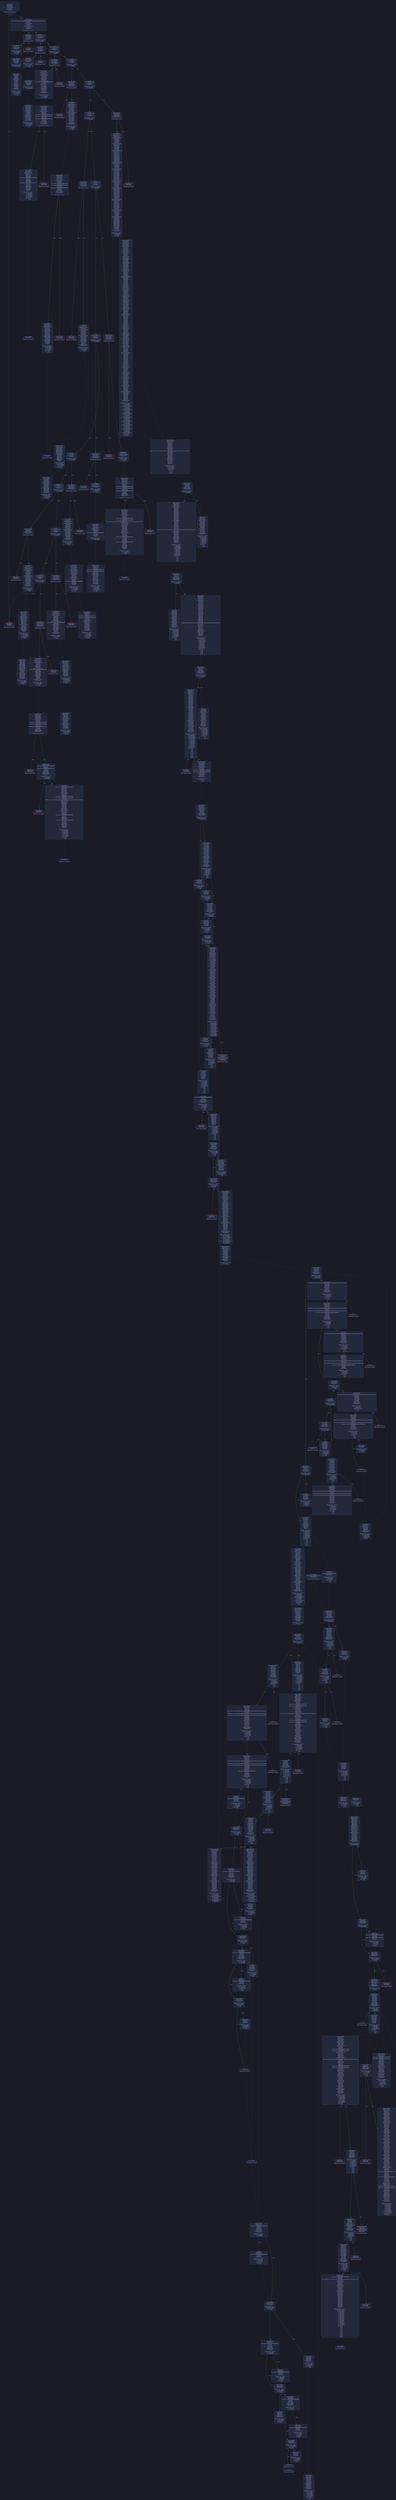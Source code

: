 digraph G {
    node [shape=box, style="filled, rounded", color="#565f89", fontcolor="#c0caf5", fontname="Helvetica", fillcolor="#24283b"];
    edge [color="#414868", fontcolor="#c0caf5", fontname="Helvetica"];
    bgcolor="#1a1b26";
    0 [ label = "[00] PUSH1 80
[02] PUSH1 40
[04] MSTORE
[05] PUSH1 04
[07] CALLDATASIZE
[08] LT
[09] PUSH2 00ba
[0c] JUMPI

Stack size req: 0, sizeΔ: 0
" shape = invhouse]
    1 [ label = "[0d] PUSH1 00
[0f] CALLDATALOAD
[10] PUSH29 0100000000000000000000000000000000000000000000000000000000
[2e] SWAP1
[2f] DIV
[30] PUSH4 ffffffff
[35] AND
[36] DUP1
[37] PUSH4 3c775b08
[3c] EQ
[3d] PUSH2 00bf
[40] JUMPI

Stack size req: 0, sizeΔ: 1
"]
    2 [ label = "[41] DUP1
[42] PUSH4 41c61383
[47] EQ
[48] PUSH2 00ea
[4b] JUMPI

Stack size req: 1, sizeΔ: 0
Entry->Op usage:
	0->71:EQ:1
"]
    3 [ label = "[4c] DUP1
[4d] PUSH4 50558dd5
[52] EQ
[53] PUSH2 0115
[56] JUMPI

Stack size req: 1, sizeΔ: 0
Entry->Op usage:
	0->82:EQ:1
"]
    4 [ label = "[57] DUP1
[58] PUSH4 5670d6f1
[5d] EQ
[5e] PUSH2 0158
[61] JUMPI

Stack size req: 1, sizeΔ: 0
Entry->Op usage:
	0->93:EQ:1
"]
    5 [ label = "[62] DUP1
[63] PUSH4 58d1aebd
[68] EQ
[69] PUSH2 0187
[6c] JUMPI

Stack size req: 1, sizeΔ: 0
Entry->Op usage:
	0->104:EQ:1
"]
    6 [ label = "[6d] DUP1
[6e] PUSH4 591cc145
[73] EQ
[74] PUSH2 0218
[77] JUMPI

Stack size req: 1, sizeΔ: 0
Entry->Op usage:
	0->115:EQ:1
"]
    7 [ label = "[78] DUP1
[79] PUSH4 715018a6
[7e] EQ
[7f] PUSH2 0259
[82] JUMPI

Stack size req: 1, sizeΔ: 0
Entry->Op usage:
	0->126:EQ:1
"]
    8 [ label = "[83] DUP1
[84] PUSH4 8da5cb5b
[89] EQ
[8a] PUSH2 0270
[8d] JUMPI

Stack size req: 1, sizeΔ: 0
Entry->Op usage:
	0->137:EQ:1
"]
    9 [ label = "[8e] DUP1
[8f] PUSH4 9ca293ec
[94] EQ
[95] PUSH2 02c7
[98] JUMPI

Stack size req: 1, sizeΔ: 0
Entry->Op usage:
	0->148:EQ:1
"]
    10 [ label = "[99] DUP1
[9a] PUSH4 9e34070f
[9f] EQ
[a0] PUSH2 0334
[a3] JUMPI

Stack size req: 1, sizeΔ: 0
Entry->Op usage:
	0->159:EQ:1
"]
    11 [ label = "[a4] DUP1
[a5] PUSH4 c6788bdd
[aa] EQ
[ab] PUSH2 0379
[ae] JUMPI

Stack size req: 1, sizeΔ: 0
Entry->Op usage:
	0->170:EQ:1
"]
    12 [ label = "[af] DUP1
[b0] PUSH4 f2fde38b
[b5] EQ
[b6] PUSH2 03d0
[b9] JUMPI

Stack size req: 1, sizeΔ: 0
Entry->Op usage:
	0->181:EQ:1
"]
    13 [ label = "[ba] JUMPDEST
[bb] PUSH1 00
[bd] DUP1
[be] REVERT

Stack size req: 0, sizeΔ: 0
" color = "red"]
    14 [ label = "[bf] JUMPDEST
[c0] CALLVALUE
[c1] DUP1
[c2] ISZERO
[c3] PUSH2 00cb
[c6] JUMPI

Stack size req: 0, sizeΔ: 1
"]
    15 [ label = "[c7] PUSH1 00
[c9] DUP1
[ca] REVERT

Stack size req: 0, sizeΔ: 0
" color = "red"]
    16 [ label = "[cb] JUMPDEST
[cc] POP
[cd] PUSH2 00d4
[d0] PUSH2 0413
[d3] JUMP

Stack size req: 1, sizeΔ: 0
Entry->Op usage:
	0->204:POP:0
Entry->Exit:
	0->😵
"]
    17 [ label = "[d4] JUMPDEST
[d5] PUSH1 40
[d7] MLOAD
[d8] DUP1
[d9] DUP3
[da] DUP2
[db] MSTORE
[dc] PUSH1 20
[de] ADD
[df] SWAP2
[e0] POP
[e1] POP
[e2] PUSH1 40
[e4] MLOAD
[e5] DUP1
[e6] SWAP2
[e7] SUB
[e8] SWAP1
[e9] RETURN

Stack size req: 1, sizeΔ: -1
Entry->Op usage:
	0->219:MSTORE:1
	0->224:POP:0
Entry->Exit:
	0->😵
" color = "darkblue"]
    18 [ label = "[ea] JUMPDEST
[eb] CALLVALUE
[ec] DUP1
[ed] ISZERO
[ee] PUSH2 00f6
[f1] JUMPI

Stack size req: 0, sizeΔ: 1
"]
    19 [ label = "[f2] PUSH1 00
[f4] DUP1
[f5] REVERT

Stack size req: 0, sizeΔ: 0
" color = "red"]
    20 [ label = "[f6] JUMPDEST
[f7] POP
[f8] PUSH2 00ff
[fb] PUSH2 0419
[fe] JUMP

Stack size req: 1, sizeΔ: 0
Entry->Op usage:
	0->247:POP:0
Entry->Exit:
	0->😵
"]
    21 [ label = "[ff] JUMPDEST
[0100] PUSH1 40
[0102] MLOAD
[0103] DUP1
[0104] DUP3
[0105] DUP2
[0106] MSTORE
[0107] PUSH1 20
[0109] ADD
[010a] SWAP2
[010b] POP
[010c] POP
[010d] PUSH1 40
[010f] MLOAD
[0110] DUP1
[0111] SWAP2
[0112] SUB
[0113] SWAP1
[0114] RETURN

Stack size req: 1, sizeΔ: -1
Entry->Op usage:
	0->262:MSTORE:1
	0->267:POP:0
Entry->Exit:
	0->😵
" color = "darkblue"]
    22 [ label = "[0115] JUMPDEST
[0116] CALLVALUE
[0117] DUP1
[0118] ISZERO
[0119] PUSH2 0121
[011c] JUMPI

Stack size req: 0, sizeΔ: 1
"]
    23 [ label = "[011d] PUSH1 00
[011f] DUP1
[0120] REVERT

Stack size req: 0, sizeΔ: 0
" color = "red"]
    24 [ label = "[0121] JUMPDEST
[0122] POP
[0123] PUSH2 0156
[0126] PUSH1 04
[0128] DUP1
[0129] CALLDATASIZE
[012a] SUB
[012b] DUP2
[012c] ADD
[012d] SWAP1
[012e] DUP1
[012f] DUP1
[0130] CALLDATALOAD
[0131] PUSH20 ffffffffffffffffffffffffffffffffffffffff
[0146] AND
[0147] SWAP1
[0148] PUSH1 20
[014a] ADD
[014b] SWAP1
[014c] SWAP3
[014d] SWAP2
[014e] SWAP1
[014f] POP
[0150] POP
[0151] POP
[0152] PUSH2 041f
[0155] JUMP

Stack size req: 1, sizeΔ: 1
Entry->Op usage:
	0->290:POP:0
Entry->Exit:
	0->😵
"]
    25 [ label = "[0156] JUMPDEST
[0157] STOP

Stack size req: 0, sizeΔ: 0
" color = "darkblue"]
    26 [ label = "[0158] JUMPDEST
[0159] CALLVALUE
[015a] DUP1
[015b] ISZERO
[015c] PUSH2 0164
[015f] JUMPI

Stack size req: 0, sizeΔ: 1
"]
    27 [ label = "[0160] PUSH1 00
[0162] DUP1
[0163] REVERT

Stack size req: 0, sizeΔ: 0
" color = "red"]
    28 [ label = "[0164] JUMPDEST
[0165] POP
[0166] PUSH2 0185
[0169] PUSH1 04
[016b] DUP1
[016c] CALLDATASIZE
[016d] SUB
[016e] DUP2
[016f] ADD
[0170] SWAP1
[0171] DUP1
[0172] DUP1
[0173] CALLDATALOAD
[0174] ISZERO
[0175] ISZERO
[0176] SWAP1
[0177] PUSH1 20
[0179] ADD
[017a] SWAP1
[017b] SWAP3
[017c] SWAP2
[017d] SWAP1
[017e] POP
[017f] POP
[0180] POP
[0181] PUSH2 04be
[0184] JUMP

Stack size req: 1, sizeΔ: 1
Entry->Op usage:
	0->357:POP:0
Entry->Exit:
	0->😵
"]
    29 [ label = "[0185] JUMPDEST
[0186] STOP

Stack size req: 0, sizeΔ: 0
" color = "darkblue"]
    30 [ label = "[0187] JUMPDEST
[0188] CALLVALUE
[0189] DUP1
[018a] ISZERO
[018b] PUSH2 0193
[018e] JUMPI

Stack size req: 0, sizeΔ: 1
"]
    31 [ label = "[018f] PUSH1 00
[0191] DUP1
[0192] REVERT

Stack size req: 0, sizeΔ: 0
" color = "red"]
    32 [ label = "[0193] JUMPDEST
[0194] POP
[0195] PUSH2 0216
[0198] PUSH1 04
[019a] DUP1
[019b] CALLDATASIZE
[019c] SUB
[019d] DUP2
[019e] ADD
[019f] SWAP1
[01a0] DUP1
[01a1] DUP1
[01a2] CALLDATALOAD
[01a3] SWAP1
[01a4] PUSH1 20
[01a6] ADD
[01a7] SWAP1
[01a8] DUP3
[01a9] ADD
[01aa] DUP1
[01ab] CALLDATALOAD
[01ac] SWAP1
[01ad] PUSH1 20
[01af] ADD
[01b0] SWAP2
[01b1] SWAP1
[01b2] SWAP2
[01b3] SWAP3
[01b4] SWAP4
[01b5] SWAP2
[01b6] SWAP3
[01b7] SWAP4
[01b8] SWAP1
[01b9] DUP1
[01ba] CALLDATALOAD
[01bb] SWAP1
[01bc] PUSH1 20
[01be] ADD
[01bf] SWAP1
[01c0] DUP3
[01c1] ADD
[01c2] DUP1
[01c3] CALLDATALOAD
[01c4] SWAP1
[01c5] PUSH1 20
[01c7] ADD
[01c8] SWAP2
[01c9] SWAP1
[01ca] SWAP2
[01cb] SWAP3
[01cc] SWAP4
[01cd] SWAP2
[01ce] SWAP3
[01cf] SWAP4
[01d0] SWAP1
[01d1] DUP1
[01d2] CALLDATALOAD
[01d3] SWAP1
[01d4] PUSH1 20
[01d6] ADD
[01d7] SWAP1
[01d8] DUP3
[01d9] ADD
[01da] DUP1
[01db] CALLDATALOAD
[01dc] SWAP1
[01dd] PUSH1 20
[01df] ADD
[01e0] SWAP2
[01e1] SWAP1
[01e2] SWAP2
[01e3] SWAP3
[01e4] SWAP4
[01e5] SWAP2
[01e6] SWAP3
[01e7] SWAP4
[01e8] SWAP1
[01e9] DUP1
[01ea] CALLDATALOAD
[01eb] PUSH1 00
[01ed] NOT
[01ee] AND
[01ef] SWAP1
[01f0] PUSH1 20
[01f2] ADD
[01f3] SWAP1
[01f4] SWAP3
[01f5] SWAP2
[01f6] SWAP1
[01f7] DUP1
[01f8] CALLDATALOAD
[01f9] SWAP1
[01fa] PUSH1 20
[01fc] ADD
[01fd] SWAP1
[01fe] DUP3
[01ff] ADD
[0200] DUP1
[0201] CALLDATALOAD
[0202] SWAP1
[0203] PUSH1 20
[0205] ADD
[0206] SWAP2
[0207] SWAP1
[0208] SWAP2
[0209] SWAP3
[020a] SWAP4
[020b] SWAP2
[020c] SWAP3
[020d] SWAP4
[020e] SWAP1
[020f] POP
[0210] POP
[0211] POP
[0212] PUSH2 0536
[0215] JUMP

Stack size req: 1, sizeΔ: 9
Entry->Op usage:
	0->404:POP:0
Entry->Exit:
	0->😵
"]
    33 [ label = "[0216] JUMPDEST
[0217] STOP

Stack size req: 0, sizeΔ: 0
" color = "darkblue"]
    34 [ label = "[0218] JUMPDEST
[0219] CALLVALUE
[021a] DUP1
[021b] ISZERO
[021c] PUSH2 0224
[021f] JUMPI

Stack size req: 0, sizeΔ: 1
"]
    35 [ label = "[0220] PUSH1 00
[0222] DUP1
[0223] REVERT

Stack size req: 0, sizeΔ: 0
" color = "red"]
    36 [ label = "[0224] JUMPDEST
[0225] POP
[0226] PUSH2 0243
[0229] PUSH1 04
[022b] DUP1
[022c] CALLDATASIZE
[022d] SUB
[022e] DUP2
[022f] ADD
[0230] SWAP1
[0231] DUP1
[0232] DUP1
[0233] CALLDATALOAD
[0234] SWAP1
[0235] PUSH1 20
[0237] ADD
[0238] SWAP1
[0239] SWAP3
[023a] SWAP2
[023b] SWAP1
[023c] POP
[023d] POP
[023e] POP
[023f] PUSH2 0b85
[0242] JUMP

Stack size req: 1, sizeΔ: 1
Entry->Op usage:
	0->549:POP:0
Entry->Exit:
	0->😵
"]
    37 [ label = "[0243] JUMPDEST
[0244] PUSH1 40
[0246] MLOAD
[0247] DUP1
[0248] DUP3
[0249] DUP2
[024a] MSTORE
[024b] PUSH1 20
[024d] ADD
[024e] SWAP2
[024f] POP
[0250] POP
[0251] PUSH1 40
[0253] MLOAD
[0254] DUP1
[0255] SWAP2
[0256] SUB
[0257] SWAP1
[0258] RETURN

Stack size req: 1, sizeΔ: -1
Entry->Op usage:
	0->586:MSTORE:1
	0->591:POP:0
Entry->Exit:
	0->😵
" color = "darkblue"]
    38 [ label = "[0259] JUMPDEST
[025a] CALLVALUE
[025b] DUP1
[025c] ISZERO
[025d] PUSH2 0265
[0260] JUMPI

Stack size req: 0, sizeΔ: 1
"]
    39 [ label = "[0261] PUSH1 00
[0263] DUP1
[0264] REVERT

Stack size req: 0, sizeΔ: 0
" color = "red"]
    40 [ label = "[0265] JUMPDEST
[0266] POP
[0267] PUSH2 026e
[026a] PUSH2 0b9d
[026d] JUMP

Stack size req: 1, sizeΔ: 0
Entry->Op usage:
	0->614:POP:0
Entry->Exit:
	0->😵
"]
    41 [ label = "[026e] JUMPDEST
[026f] STOP

Stack size req: 0, sizeΔ: 0
" color = "darkblue"]
    42 [ label = "[0270] JUMPDEST
[0271] CALLVALUE
[0272] DUP1
[0273] ISZERO
[0274] PUSH2 027c
[0277] JUMPI

Stack size req: 0, sizeΔ: 1
"]
    43 [ label = "[0278] PUSH1 00
[027a] DUP1
[027b] REVERT

Stack size req: 0, sizeΔ: 0
" color = "red"]
    44 [ label = "[027c] JUMPDEST
[027d] POP
[027e] PUSH2 0285
[0281] PUSH2 0c9f
[0284] JUMP

Stack size req: 1, sizeΔ: 0
Entry->Op usage:
	0->637:POP:0
Entry->Exit:
	0->😵
"]
    45 [ label = "[0285] JUMPDEST
[0286] PUSH1 40
[0288] MLOAD
[0289] DUP1
[028a] DUP3
[028b] PUSH20 ffffffffffffffffffffffffffffffffffffffff
[02a0] AND
[02a1] PUSH20 ffffffffffffffffffffffffffffffffffffffff
[02b6] AND
[02b7] DUP2
[02b8] MSTORE
[02b9] PUSH1 20
[02bb] ADD
[02bc] SWAP2
[02bd] POP
[02be] POP
[02bf] PUSH1 40
[02c1] MLOAD
[02c2] DUP1
[02c3] SWAP2
[02c4] SUB
[02c5] SWAP1
[02c6] RETURN

Stack size req: 1, sizeΔ: -1
Entry->Op usage:
	0->672:AND:1
	0->694:AND:1
	0->696:MSTORE:1
	0->701:POP:0
Entry->Exit:
	0->😵
" color = "darkblue"]
    46 [ label = "[02c7] JUMPDEST
[02c8] CALLVALUE
[02c9] DUP1
[02ca] ISZERO
[02cb] PUSH2 02d3
[02ce] JUMPI

Stack size req: 0, sizeΔ: 1
"]
    47 [ label = "[02cf] PUSH1 00
[02d1] DUP1
[02d2] REVERT

Stack size req: 0, sizeΔ: 0
" color = "red"]
    48 [ label = "[02d3] JUMPDEST
[02d4] POP
[02d5] PUSH2 02f2
[02d8] PUSH1 04
[02da] DUP1
[02db] CALLDATASIZE
[02dc] SUB
[02dd] DUP2
[02de] ADD
[02df] SWAP1
[02e0] DUP1
[02e1] DUP1
[02e2] CALLDATALOAD
[02e3] SWAP1
[02e4] PUSH1 20
[02e6] ADD
[02e7] SWAP1
[02e8] SWAP3
[02e9] SWAP2
[02ea] SWAP1
[02eb] POP
[02ec] POP
[02ed] POP
[02ee] PUSH2 0cc4
[02f1] JUMP

Stack size req: 1, sizeΔ: 1
Entry->Op usage:
	0->724:POP:0
Entry->Exit:
	0->😵
"]
    49 [ label = "[02f2] JUMPDEST
[02f3] PUSH1 40
[02f5] MLOAD
[02f6] DUP1
[02f7] DUP3
[02f8] PUSH20 ffffffffffffffffffffffffffffffffffffffff
[030d] AND
[030e] PUSH20 ffffffffffffffffffffffffffffffffffffffff
[0323] AND
[0324] DUP2
[0325] MSTORE
[0326] PUSH1 20
[0328] ADD
[0329] SWAP2
[032a] POP
[032b] POP
[032c] PUSH1 40
[032e] MLOAD
[032f] DUP1
[0330] SWAP2
[0331] SUB
[0332] SWAP1
[0333] RETURN

Stack size req: 1, sizeΔ: -1
Entry->Op usage:
	0->781:AND:1
	0->803:AND:1
	0->805:MSTORE:1
	0->810:POP:0
Entry->Exit:
	0->😵
" color = "darkblue"]
    50 [ label = "[0334] JUMPDEST
[0335] CALLVALUE
[0336] DUP1
[0337] ISZERO
[0338] PUSH2 0340
[033b] JUMPI

Stack size req: 0, sizeΔ: 1
"]
    51 [ label = "[033c] PUSH1 00
[033e] DUP1
[033f] REVERT

Stack size req: 0, sizeΔ: 0
" color = "red"]
    52 [ label = "[0340] JUMPDEST
[0341] POP
[0342] PUSH2 035f
[0345] PUSH1 04
[0347] DUP1
[0348] CALLDATASIZE
[0349] SUB
[034a] DUP2
[034b] ADD
[034c] SWAP1
[034d] DUP1
[034e] DUP1
[034f] CALLDATALOAD
[0350] SWAP1
[0351] PUSH1 20
[0353] ADD
[0354] SWAP1
[0355] SWAP3
[0356] SWAP2
[0357] SWAP1
[0358] POP
[0359] POP
[035a] POP
[035b] PUSH2 0cf7
[035e] JUMP

Stack size req: 1, sizeΔ: 1
Entry->Op usage:
	0->833:POP:0
Entry->Exit:
	0->😵
"]
    53 [ label = "[035f] JUMPDEST
[0360] PUSH1 40
[0362] MLOAD
[0363] DUP1
[0364] DUP3
[0365] ISZERO
[0366] ISZERO
[0367] ISZERO
[0368] ISZERO
[0369] DUP2
[036a] MSTORE
[036b] PUSH1 20
[036d] ADD
[036e] SWAP2
[036f] POP
[0370] POP
[0371] PUSH1 40
[0373] MLOAD
[0374] DUP1
[0375] SWAP2
[0376] SUB
[0377] SWAP1
[0378] RETURN

Stack size req: 1, sizeΔ: -1
Entry->Op usage:
	0->869:ISZERO:0
	0->879:POP:0
Entry->Exit:
	0->😵
" color = "darkblue"]
    54 [ label = "[0379] JUMPDEST
[037a] CALLVALUE
[037b] DUP1
[037c] ISZERO
[037d] PUSH2 0385
[0380] JUMPI

Stack size req: 0, sizeΔ: 1
"]
    55 [ label = "[0381] PUSH1 00
[0383] DUP1
[0384] REVERT

Stack size req: 0, sizeΔ: 0
" color = "red"]
    56 [ label = "[0385] JUMPDEST
[0386] POP
[0387] PUSH2 03ba
[038a] PUSH1 04
[038c] DUP1
[038d] CALLDATASIZE
[038e] SUB
[038f] DUP2
[0390] ADD
[0391] SWAP1
[0392] DUP1
[0393] DUP1
[0394] CALLDATALOAD
[0395] PUSH20 ffffffffffffffffffffffffffffffffffffffff
[03aa] AND
[03ab] SWAP1
[03ac] PUSH1 20
[03ae] ADD
[03af] SWAP1
[03b0] SWAP3
[03b1] SWAP2
[03b2] SWAP1
[03b3] POP
[03b4] POP
[03b5] POP
[03b6] PUSH2 0d17
[03b9] JUMP

Stack size req: 1, sizeΔ: 1
Entry->Op usage:
	0->902:POP:0
Entry->Exit:
	0->😵
"]
    57 [ label = "[03ba] JUMPDEST
[03bb] PUSH1 40
[03bd] MLOAD
[03be] DUP1
[03bf] DUP3
[03c0] DUP2
[03c1] MSTORE
[03c2] PUSH1 20
[03c4] ADD
[03c5] SWAP2
[03c6] POP
[03c7] POP
[03c8] PUSH1 40
[03ca] MLOAD
[03cb] DUP1
[03cc] SWAP2
[03cd] SUB
[03ce] SWAP1
[03cf] RETURN

Stack size req: 1, sizeΔ: -1
Entry->Op usage:
	0->961:MSTORE:1
	0->966:POP:0
Entry->Exit:
	0->😵
" color = "darkblue"]
    58 [ label = "[03d0] JUMPDEST
[03d1] CALLVALUE
[03d2] DUP1
[03d3] ISZERO
[03d4] PUSH2 03dc
[03d7] JUMPI

Stack size req: 0, sizeΔ: 1
"]
    59 [ label = "[03d8] PUSH1 00
[03da] DUP1
[03db] REVERT

Stack size req: 0, sizeΔ: 0
" color = "red"]
    60 [ label = "[03dc] JUMPDEST
[03dd] POP
[03de] PUSH2 0411
[03e1] PUSH1 04
[03e3] DUP1
[03e4] CALLDATASIZE
[03e5] SUB
[03e6] DUP2
[03e7] ADD
[03e8] SWAP1
[03e9] DUP1
[03ea] DUP1
[03eb] CALLDATALOAD
[03ec] PUSH20 ffffffffffffffffffffffffffffffffffffffff
[0401] AND
[0402] SWAP1
[0403] PUSH1 20
[0405] ADD
[0406] SWAP1
[0407] SWAP3
[0408] SWAP2
[0409] SWAP1
[040a] POP
[040b] POP
[040c] POP
[040d] PUSH2 0d2f
[0410] JUMP

Stack size req: 1, sizeΔ: 1
Entry->Op usage:
	0->989:POP:0
Entry->Exit:
	0->😵
"]
    61 [ label = "[0411] JUMPDEST
[0412] STOP

Stack size req: 0, sizeΔ: 0
" color = "darkblue"]
    62 [ label = "[0413] JUMPDEST
[0414] PUSH1 08
[0416] SLOAD
[0417] DUP2
[0418] JUMP
Indirect!

Stack size req: 1, sizeΔ: 1
Entry->Op usage:
	0->1048:JUMP:0
" color = "teal"]
    63 [ label = "[0419] JUMPDEST
[041a] PUSH1 07
[041c] SLOAD
[041d] DUP2
[041e] JUMP
Indirect!

Stack size req: 1, sizeΔ: 1
Entry->Op usage:
	0->1054:JUMP:0
" color = "teal"]
    64 [ label = "[041f] JUMPDEST
[0420] PUSH1 00
[0422] DUP1
[0423] SWAP1
[0424] SLOAD
[0425] SWAP1
[0426] PUSH2 0100
[0429] EXP
[042a] SWAP1
[042b] DIV
[042c] PUSH20 ffffffffffffffffffffffffffffffffffffffff
[0441] AND
[0442] PUSH20 ffffffffffffffffffffffffffffffffffffffff
[0457] AND
[0458] CALLER
[0459] PUSH20 ffffffffffffffffffffffffffffffffffffffff
[046e] AND
[046f] EQ
[0470] ISZERO
[0471] ISZERO
[0472] PUSH2 047a
[0475] JUMPI

Stack size req: 0, sizeΔ: 0
"]
    65 [ label = "[0476] PUSH1 00
[0478] DUP1
[0479] REVERT

Stack size req: 0, sizeΔ: 0
" color = "red"]
    66 [ label = "[047a] JUMPDEST
[047b] DUP1
[047c] PUSH1 02
[047e] PUSH1 00
[0480] PUSH2 0100
[0483] EXP
[0484] DUP2
[0485] SLOAD
[0486] DUP2
[0487] PUSH20 ffffffffffffffffffffffffffffffffffffffff
[049c] MUL
[049d] NOT
[049e] AND
[049f] SWAP1
[04a0] DUP4
[04a1] PUSH20 ffffffffffffffffffffffffffffffffffffffff
[04b6] AND
[04b7] MUL
[04b8] OR
[04b9] SWAP1
[04ba] SSTORE
[04bb] POP
[04bc] POP
[04bd] JUMP
Indirect!

Stack size req: 2, sizeΔ: -2
Entry->Op usage:
	0->1206:AND:1
	0->1207:MUL:0
	0->1211:POP:0
	0->1212:POP:0
	1->1213:JUMP:0
Entry->Exit:
	0->😵
	1->😵
" color = "teal"]
    67 [ label = "[04be] JUMPDEST
[04bf] PUSH1 00
[04c1] DUP1
[04c2] SWAP1
[04c3] SLOAD
[04c4] SWAP1
[04c5] PUSH2 0100
[04c8] EXP
[04c9] SWAP1
[04ca] DIV
[04cb] PUSH20 ffffffffffffffffffffffffffffffffffffffff
[04e0] AND
[04e1] PUSH20 ffffffffffffffffffffffffffffffffffffffff
[04f6] AND
[04f7] CALLER
[04f8] PUSH20 ffffffffffffffffffffffffffffffffffffffff
[050d] AND
[050e] EQ
[050f] ISZERO
[0510] ISZERO
[0511] PUSH2 0519
[0514] JUMPI

Stack size req: 0, sizeΔ: 0
"]
    68 [ label = "[0515] PUSH1 00
[0517] DUP1
[0518] REVERT

Stack size req: 0, sizeΔ: 0
" color = "red"]
    69 [ label = "[0519] JUMPDEST
[051a] DUP1
[051b] PUSH1 02
[051d] PUSH1 14
[051f] PUSH2 0100
[0522] EXP
[0523] DUP2
[0524] SLOAD
[0525] DUP2
[0526] PUSH1 ff
[0528] MUL
[0529] NOT
[052a] AND
[052b] SWAP1
[052c] DUP4
[052d] ISZERO
[052e] ISZERO
[052f] MUL
[0530] OR
[0531] SWAP1
[0532] SSTORE
[0533] POP
[0534] POP
[0535] JUMP
Indirect!

Stack size req: 2, sizeΔ: -2
Entry->Op usage:
	0->1325:ISZERO:0
	0->1331:POP:0
	0->1332:POP:0
	1->1333:JUMP:0
Entry->Exit:
	0->😵
	1->😵
" color = "teal"]
    70 [ label = "[0536] JUMPDEST
[0537] PUSH1 00
[0539] DUP1
[053a] PUSH1 00
[053c] PUSH1 01
[053e] ISZERO
[053f] ISZERO
[0540] PUSH2 0614
[0543] DUP14
[0544] DUP14
[0545] DUP1
[0546] DUP1
[0547] PUSH1 1f
[0549] ADD
[054a] PUSH1 20
[054c] DUP1
[054d] SWAP2
[054e] DIV
[054f] MUL
[0550] PUSH1 20
[0552] ADD
[0553] PUSH1 40
[0555] MLOAD
[0556] SWAP1
[0557] DUP2
[0558] ADD
[0559] PUSH1 40
[055b] MSTORE
[055c] DUP1
[055d] SWAP4
[055e] SWAP3
[055f] SWAP2
[0560] SWAP1
[0561] DUP2
[0562] DUP2
[0563] MSTORE
[0564] PUSH1 20
[0566] ADD
[0567] DUP4
[0568] DUP4
[0569] DUP1
[056a] DUP3
[056b] DUP5
[056c] CALLDATACOPY
[056d] DUP3
[056e] ADD
[056f] SWAP2
[0570] POP
[0571] POP
[0572] POP
[0573] POP
[0574] POP
[0575] POP
[0576] DUP13
[0577] DUP13
[0578] DUP1
[0579] DUP1
[057a] PUSH1 1f
[057c] ADD
[057d] PUSH1 20
[057f] DUP1
[0580] SWAP2
[0581] DIV
[0582] MUL
[0583] PUSH1 20
[0585] ADD
[0586] PUSH1 40
[0588] MLOAD
[0589] SWAP1
[058a] DUP2
[058b] ADD
[058c] PUSH1 40
[058e] MSTORE
[058f] DUP1
[0590] SWAP4
[0591] SWAP3
[0592] SWAP2
[0593] SWAP1
[0594] DUP2
[0595] DUP2
[0596] MSTORE
[0597] PUSH1 20
[0599] ADD
[059a] DUP4
[059b] DUP4
[059c] DUP1
[059d] DUP3
[059e] DUP5
[059f] CALLDATACOPY
[05a0] DUP3
[05a1] ADD
[05a2] SWAP2
[05a3] POP
[05a4] POP
[05a5] POP
[05a6] POP
[05a7] POP
[05a8] POP
[05a9] DUP12
[05aa] DUP12
[05ab] DUP1
[05ac] DUP1
[05ad] PUSH1 1f
[05af] ADD
[05b0] PUSH1 20
[05b2] DUP1
[05b3] SWAP2
[05b4] DIV
[05b5] MUL
[05b6] PUSH1 20
[05b8] ADD
[05b9] PUSH1 40
[05bb] MLOAD
[05bc] SWAP1
[05bd] DUP2
[05be] ADD
[05bf] PUSH1 40
[05c1] MSTORE
[05c2] DUP1
[05c3] SWAP4
[05c4] SWAP3
[05c5] SWAP2
[05c6] SWAP1
[05c7] DUP2
[05c8] DUP2
[05c9] MSTORE
[05ca] PUSH1 20
[05cc] ADD
[05cd] DUP4
[05ce] DUP4
[05cf] DUP1
[05d0] DUP3
[05d1] DUP5
[05d2] CALLDATACOPY
[05d3] DUP3
[05d4] ADD
[05d5] SWAP2
[05d6] POP
[05d7] POP
[05d8] POP
[05d9] POP
[05da] POP
[05db] POP
[05dc] DUP11
[05dd] DUP11
[05de] DUP11
[05df] DUP1
[05e0] DUP1
[05e1] PUSH1 1f
[05e3] ADD
[05e4] PUSH1 20
[05e6] DUP1
[05e7] SWAP2
[05e8] DIV
[05e9] MUL
[05ea] PUSH1 20
[05ec] ADD
[05ed] PUSH1 40
[05ef] MLOAD
[05f0] SWAP1
[05f1] DUP2
[05f2] ADD
[05f3] PUSH1 40
[05f5] MSTORE
[05f6] DUP1
[05f7] SWAP4
[05f8] SWAP3
[05f9] SWAP2
[05fa] SWAP1
[05fb] DUP2
[05fc] DUP2
[05fd] MSTORE
[05fe] PUSH1 20
[0600] ADD
[0601] DUP4
[0602] DUP4
[0603] DUP1
[0604] DUP3
[0605] DUP5
[0606] CALLDATACOPY
[0607] DUP3
[0608] ADD
[0609] SWAP2
[060a] POP
[060b] POP
[060c] POP
[060d] POP
[060e] POP
[060f] POP
[0610] PUSH2 0e84
[0613] JUMP

Stack size req: 9, sizeΔ: 10
Entry->Op usage:
	0->1507:ADD:1
	0->1533:MSTORE:1
	0->1542:CALLDATACOPY:2
	0->1544:ADD:1
	0->1549:POP:0
	0->1550:POP:0
	1->1542:CALLDATACOPY:1
	1->1547:POP:0
	1->1551:POP:0
	3->1455:ADD:1
	3->1481:MSTORE:1
	3->1490:CALLDATACOPY:2
	3->1492:ADD:1
	3->1497:POP:0
	3->1498:POP:0
	4->1490:CALLDATACOPY:1
	4->1495:POP:0
	4->1499:POP:0
	5->1404:ADD:1
	5->1430:MSTORE:1
	5->1439:CALLDATACOPY:2
	5->1441:ADD:1
	5->1446:POP:0
	5->1447:POP:0
	6->1439:CALLDATACOPY:1
	6->1444:POP:0
	6->1448:POP:0
	7->1353:ADD:1
	7->1379:MSTORE:1
	7->1388:CALLDATACOPY:2
	7->1390:ADD:1
	7->1395:POP:0
	7->1396:POP:0
	8->1388:CALLDATACOPY:1
	8->1393:POP:0
	8->1397:POP:0
Entry->Exit:
	2->1, 12
"]
    71 [ label = "[0614] JUMPDEST
[0615] ISZERO
[0616] ISZERO
[0617] EQ
[0618] DUP1
[0619] ISZERO
[061a] PUSH2 0630
[061d] JUMPI

Stack size req: 2, sizeΔ: -1
Entry->Op usage:
	0->1557:ISZERO:0
	1->1559:EQ:1
Entry->Exit:
	0->😵
	1->😵
"]
    72 [ label = "[061e] POP
[061f] PUSH1 02
[0621] PUSH1 14
[0623] SWAP1
[0624] SLOAD
[0625] SWAP1
[0626] PUSH2 0100
[0629] EXP
[062a] SWAP1
[062b] DIV
[062c] PUSH1 ff
[062e] AND
[062f] ISZERO

Stack size req: 1, sizeΔ: 0
Entry->Op usage:
	0->1566:POP:0
Entry->Exit:
	0->😵
"]
    73 [ label = "[0630] JUMPDEST
[0631] ISZERO
[0632] ISZERO
[0633] PUSH2 063b
[0636] JUMPI

Stack size req: 1, sizeΔ: -1
Entry->Op usage:
	0->1585:ISZERO:0
Entry->Exit:
	0->😵
"]
    74 [ label = "[0637] PUSH1 00
[0639] DUP1
[063a] REVERT

Stack size req: 0, sizeΔ: 0
" color = "red"]
    75 [ label = "[063b] JUMPDEST
[063c] PUSH2 0678
[063f] DUP13
[0640] DUP13
[0641] DUP1
[0642] DUP1
[0643] PUSH1 1f
[0645] ADD
[0646] PUSH1 20
[0648] DUP1
[0649] SWAP2
[064a] DIV
[064b] MUL
[064c] PUSH1 20
[064e] ADD
[064f] PUSH1 40
[0651] MLOAD
[0652] SWAP1
[0653] DUP2
[0654] ADD
[0655] PUSH1 40
[0657] MSTORE
[0658] DUP1
[0659] SWAP4
[065a] SWAP3
[065b] SWAP2
[065c] SWAP1
[065d] DUP2
[065e] DUP2
[065f] MSTORE
[0660] PUSH1 20
[0662] ADD
[0663] DUP4
[0664] DUP4
[0665] DUP1
[0666] DUP3
[0667] DUP5
[0668] CALLDATACOPY
[0669] DUP3
[066a] ADD
[066b] SWAP2
[066c] POP
[066d] POP
[066e] POP
[066f] POP
[0670] POP
[0671] POP
[0672] PUSH1 00
[0674] PUSH2 1092
[0677] JUMP

Stack size req: 12, sizeΔ: 3
Entry->Op usage:
	10->1605:ADD:1
	10->1631:MSTORE:1
	10->1640:CALLDATACOPY:2
	10->1642:ADD:1
	10->1647:POP:0
	10->1648:POP:0
	11->1640:CALLDATACOPY:1
	11->1645:POP:0
	11->1649:POP:0
"]
    76 [ label = "[0678] JUMPDEST
[0679] SWAP3
[067a] POP
[067b] PUSH2 06b5
[067e] DUP11
[067f] DUP11
[0680] DUP1
[0681] DUP1
[0682] PUSH1 1f
[0684] ADD
[0685] PUSH1 20
[0687] DUP1
[0688] SWAP2
[0689] DIV
[068a] MUL
[068b] PUSH1 20
[068d] ADD
[068e] PUSH1 40
[0690] MLOAD
[0691] SWAP1
[0692] DUP2
[0693] ADD
[0694] PUSH1 40
[0696] MSTORE
[0697] DUP1
[0698] SWAP4
[0699] SWAP3
[069a] SWAP2
[069b] SWAP1
[069c] DUP2
[069d] DUP2
[069e] MSTORE
[069f] PUSH1 20
[06a1] ADD
[06a2] DUP4
[06a3] DUP4
[06a4] DUP1
[06a5] DUP3
[06a6] DUP5
[06a7] CALLDATACOPY
[06a8] DUP3
[06a9] ADD
[06aa] SWAP2
[06ab] POP
[06ac] POP
[06ad] POP
[06ae] POP
[06af] POP
[06b0] POP
[06b1] PUSH2 1386
[06b4] JUMP

Stack size req: 11, sizeΔ: 1
Entry->Op usage:
	3->1658:POP:0
	9->1668:ADD:1
	9->1694:MSTORE:1
	9->1703:CALLDATACOPY:2
	9->1705:ADD:1
	9->1710:POP:0
	9->1711:POP:0
	10->1703:CALLDATACOPY:1
	10->1708:POP:0
	10->1712:POP:0
Entry->Exit:
	0->4
	3->😵
"]
    77 [ label = "[06b5] JUMPDEST
[06b6] SWAP2
[06b7] POP
[06b8] PUSH1 01
[06ba] PUSH1 00
[06bc] SWAP1
[06bd] SLOAD
[06be] SWAP1
[06bf] PUSH2 0100
[06c2] EXP
[06c3] SWAP1
[06c4] DIV
[06c5] PUSH20 ffffffffffffffffffffffffffffffffffffffff
[06da] AND
[06db] PUSH20 ffffffffffffffffffffffffffffffffffffffff
[06f0] AND
[06f1] PUSH4 3b007512
[06f6] DUP4
[06f7] PUSH1 40
[06f9] MLOAD
[06fa] DUP3
[06fb] PUSH4 ffffffff
[0700] AND
[0701] PUSH29 0100000000000000000000000000000000000000000000000000000000
[071f] MUL
[0720] DUP2
[0721] MSTORE
[0722] PUSH1 04
[0724] ADD
[0725] DUP1
[0726] DUP3
[0727] PUSH20 ffffffffffffffffffffffffffffffffffffffff
[073c] AND
[073d] PUSH20 ffffffffffffffffffffffffffffffffffffffff
[0752] AND
[0753] DUP2
[0754] MSTORE
[0755] PUSH1 20
[0757] ADD
[0758] SWAP2
[0759] POP
[075a] POP
[075b] PUSH1 20
[075d] PUSH1 40
[075f] MLOAD
[0760] DUP1
[0761] DUP4
[0762] SUB
[0763] DUP2
[0764] PUSH1 00
[0766] DUP8
[0767] DUP1
[0768] EXTCODESIZE
[0769] ISZERO
[076a] DUP1
[076b] ISZERO
[076c] PUSH2 0774
[076f] JUMPI

Stack size req: 3, sizeΔ: 9
Entry->Op usage:
	0->1852:AND:1
	0->1874:AND:1
	0->1876:MSTORE:1
	0->1881:POP:0
	2->1719:POP:0
Entry->Exit:
	0->11
	2->😵
"]
    78 [ label = "[0770] PUSH1 00
[0772] DUP1
[0773] REVERT

Stack size req: 0, sizeΔ: 0
" color = "red"]
    79 [ label = "[0774] JUMPDEST
[0775] POP
[0776] GAS
[0777] CALL
[0778] ISZERO
[0779] DUP1
[077a] ISZERO
[077b] PUSH2 0788
[077e] JUMPI

Stack size req: 7, sizeΔ: -6
Entry->Op usage:
	0->1909:POP:0
	1->1911:CALL:1
	2->1911:CALL:2
	3->1911:CALL:3
	4->1911:CALL:4
	5->1911:CALL:5
	6->1911:CALL:6
Entry->Exit:
	0->😵
	1->😵
	2->😵
	3->😵
	4->😵
	5->😵
	6->😵
"]
    80 [ label = "[077f] RETURNDATASIZE
[0780] PUSH1 00
[0782] DUP1
[0783] RETURNDATACOPY
[0784] RETURNDATASIZE
[0785] PUSH1 00
[0787] REVERT

Stack size req: 0, sizeΔ: 0
" color = "red"]
    81 [ label = "[0788] JUMPDEST
[0789] POP
[078a] POP
[078b] POP
[078c] POP
[078d] PUSH1 40
[078f] MLOAD
[0790] RETURNDATASIZE
[0791] PUSH1 20
[0793] DUP2
[0794] LT
[0795] ISZERO
[0796] PUSH2 079e
[0799] JUMPI

Stack size req: 4, sizeΔ: -2
Entry->Op usage:
	0->1929:POP:0
	1->1930:POP:0
	2->1931:POP:0
	3->1932:POP:0
Entry->Exit:
	0->😵
	1->😵
	2->😵
	3->😵
"]
    82 [ label = "[079a] PUSH1 00
[079c] DUP1
[079d] REVERT

Stack size req: 0, sizeΔ: 0
" color = "red"]
    83 [ label = "[079e] JUMPDEST
[079f] DUP2
[07a0] ADD
[07a1] SWAP1
[07a2] DUP1
[07a3] DUP1
[07a4] MLOAD
[07a5] SWAP1
[07a6] PUSH1 20
[07a8] ADD
[07a9] SWAP1
[07aa] SWAP3
[07ab] SWAP2
[07ac] SWAP1
[07ad] POP
[07ae] POP
[07af] POP
[07b0] ISZERO
[07b1] PUSH2 080c
[07b4] JUMPI

Stack size req: 2, sizeΔ: -2
Entry->Op usage:
	0->1952:ADD:1
	1->1952:ADD:0
	1->1956:MLOAD:0
	1->1960:ADD:1
	1->1966:POP:0
Entry->Exit:
	0->😵
	1->😵
"]
    84 [ label = "[07b5] PUSH2 0805
[07b8] PUSH1 02
[07ba] PUSH2 07f6
[07bd] DUP11
[07be] DUP11
[07bf] DUP1
[07c0] DUP1
[07c1] PUSH1 1f
[07c3] ADD
[07c4] PUSH1 20
[07c6] DUP1
[07c7] SWAP2
[07c8] DIV
[07c9] MUL
[07ca] PUSH1 20
[07cc] ADD
[07cd] PUSH1 40
[07cf] MLOAD
[07d0] SWAP1
[07d1] DUP2
[07d2] ADD
[07d3] PUSH1 40
[07d5] MSTORE
[07d6] DUP1
[07d7] SWAP4
[07d8] SWAP3
[07d9] SWAP2
[07da] SWAP1
[07db] DUP2
[07dc] DUP2
[07dd] MSTORE
[07de] PUSH1 20
[07e0] ADD
[07e1] DUP4
[07e2] DUP4
[07e3] DUP1
[07e4] DUP3
[07e5] DUP5
[07e6] CALLDATACOPY
[07e7] DUP3
[07e8] ADD
[07e9] SWAP2
[07ea] POP
[07eb] POP
[07ec] POP
[07ed] POP
[07ee] POP
[07ef] POP
[07f0] PUSH1 00
[07f2] PUSH2 1092
[07f5] JUMP

Stack size req: 8, sizeΔ: 5
Entry->Op usage:
	6->1987:ADD:1
	6->2013:MSTORE:1
	6->2022:CALLDATACOPY:2
	6->2024:ADD:1
	6->2029:POP:0
	6->2030:POP:0
	7->2022:CALLDATACOPY:1
	7->2027:POP:0
	7->2031:POP:0
"]
    85 [ label = "[07f6] JUMPDEST
[07f7] MUL
[07f8] PUSH8 0de0b6b3a7640000
[0801] PUSH2 169d
[0804] JUMP

Stack size req: 2, sizeΔ: 0
Entry->Op usage:
	0->2039:MUL:0
	1->2039:MUL:1
Entry->Exit:
	0->😵
	1->😵
"]
    86 [ label = "[0805] JUMPDEST
[0806] SWAP1
[0807] POP
[0808] PUSH2 085d
[080b] JUMP

Stack size req: 2, sizeΔ: -1
Entry->Op usage:
	1->2055:POP:0
Entry->Exit:
	0->0
	1->😵
"]
    87 [ label = "[080c] JUMPDEST
[080d] PUSH2 085a
[0810] PUSH2 084c
[0813] DUP10
[0814] DUP10
[0815] DUP1
[0816] DUP1
[0817] PUSH1 1f
[0819] ADD
[081a] PUSH1 20
[081c] DUP1
[081d] SWAP2
[081e] DIV
[081f] MUL
[0820] PUSH1 20
[0822] ADD
[0823] PUSH1 40
[0825] MLOAD
[0826] SWAP1
[0827] DUP2
[0828] ADD
[0829] PUSH1 40
[082b] MSTORE
[082c] DUP1
[082d] SWAP4
[082e] SWAP3
[082f] SWAP2
[0830] SWAP1
[0831] DUP2
[0832] DUP2
[0833] MSTORE
[0834] PUSH1 20
[0836] ADD
[0837] DUP4
[0838] DUP4
[0839] DUP1
[083a] DUP3
[083b] DUP5
[083c] CALLDATACOPY
[083d] DUP3
[083e] ADD
[083f] SWAP2
[0840] POP
[0841] POP
[0842] POP
[0843] POP
[0844] POP
[0845] POP
[0846] PUSH1 00
[0848] PUSH2 1092
[084b] JUMP

Stack size req: 8, sizeΔ: 4
Entry->Op usage:
	6->2073:ADD:1
	6->2099:MSTORE:1
	6->2108:CALLDATACOPY:2
	6->2110:ADD:1
	6->2115:POP:0
	6->2116:POP:0
	7->2108:CALLDATACOPY:1
	7->2113:POP:0
	7->2117:POP:0
"]
    88 [ label = "[084c] JUMPDEST
[084d] PUSH8 0de0b6b3a7640000
[0856] PUSH2 169d
[0859] JUMP

Stack size req: 0, sizeΔ: 1
"]
    89 [ label = "[085a] JUMPDEST
[085b] SWAP1
[085c] POP

Stack size req: 2, sizeΔ: -1
Entry->Op usage:
	1->2140:POP:0
Entry->Exit:
	0->0
	1->😵
"]
    90 [ label = "[085d] JUMPDEST
[085e] PUSH1 03
[0860] PUSH1 00
[0862] DUP5
[0863] DUP2
[0864] MSTORE
[0865] PUSH1 20
[0867] ADD
[0868] SWAP1
[0869] DUP2
[086a] MSTORE
[086b] PUSH1 20
[086d] ADD
[086e] PUSH1 00
[0870] SHA3
[0871] PUSH1 00
[0873] SWAP1
[0874] SLOAD
[0875] SWAP1
[0876] PUSH2 0100
[0879] EXP
[087a] SWAP1
[087b] DIV
[087c] PUSH1 ff
[087e] AND
[087f] ISZERO
[0880] DUP1
[0881] ISZERO
[0882] PUSH2 088c
[0885] JUMPI

Stack size req: 3, sizeΔ: 1
Entry->Op usage:
	2->2148:MSTORE:1
"]
    91 [ label = "[0886] POP
[0887] PUSH1 00
[0889] DUP2
[088a] EQ
[088b] ISZERO

Stack size req: 2, sizeΔ: 0
Entry->Op usage:
	0->2182:POP:0
	1->2186:EQ:0
Entry->Exit:
	0->😵
"]
    92 [ label = "[088c] JUMPDEST
[088d] DUP1
[088e] ISZERO
[088f] PUSH2 08c3
[0892] JUMPI

Stack size req: 1, sizeΔ: 0
Entry->Op usage:
	0->2190:ISZERO:0
"]
    93 [ label = "[0893] POP
[0894] CALLER
[0895] PUSH20 ffffffffffffffffffffffffffffffffffffffff
[08aa] AND
[08ab] DUP3
[08ac] PUSH20 ffffffffffffffffffffffffffffffffffffffff
[08c1] AND
[08c2] EQ

Stack size req: 3, sizeΔ: 0
Entry->Op usage:
	0->2195:POP:0
	2->2241:AND:1
	2->2242:EQ:0
Entry->Exit:
	0->😵
"]
    94 [ label = "[08c3] JUMPDEST
[08c4] ISZERO
[08c5] ISZERO
[08c6] PUSH2 08ce
[08c9] JUMPI

Stack size req: 1, sizeΔ: -1
Entry->Op usage:
	0->2244:ISZERO:0
Entry->Exit:
	0->😵
"]
    95 [ label = "[08ca] PUSH1 00
[08cc] DUP1
[08cd] REVERT

Stack size req: 0, sizeΔ: 0
" color = "red"]
    96 [ label = "[08ce] JUMPDEST
[08cf] PUSH1 08
[08d1] SLOAD
[08d2] PUSH2 08dd
[08d5] DUP3
[08d6] PUSH1 07
[08d8] SLOAD
[08d9] PUSH2 16d8
[08dc] JUMP

Stack size req: 1, sizeΔ: 4
Entry->Exit:
	0->1, 4
"]
    97 [ label = "[08dd] JUMPDEST
[08de] LT
[08df] ISZERO
[08e0] ISZERO
[08e1] PUSH2 08e9
[08e4] JUMPI

Stack size req: 2, sizeΔ: -2
Entry->Op usage:
	0->2270:LT:0
	1->2270:LT:1
Entry->Exit:
	0->😵
	1->😵
"]
    98 [ label = "[08e5] PUSH1 00
[08e7] DUP1
[08e8] REVERT

Stack size req: 0, sizeΔ: 0
" color = "red"]
    99 [ label = "[08e9] JUMPDEST
[08ea] PUSH1 01
[08ec] PUSH1 03
[08ee] PUSH1 00
[08f0] DUP6
[08f1] DUP2
[08f2] MSTORE
[08f3] PUSH1 20
[08f5] ADD
[08f6] SWAP1
[08f7] DUP2
[08f8] MSTORE
[08f9] PUSH1 20
[08fb] ADD
[08fc] PUSH1 00
[08fe] SHA3
[08ff] PUSH1 00
[0901] PUSH2 0100
[0904] EXP
[0905] DUP2
[0906] SLOAD
[0907] DUP2
[0908] PUSH1 ff
[090a] MUL
[090b] NOT
[090c] AND
[090d] SWAP1
[090e] DUP4
[090f] ISZERO
[0910] ISZERO
[0911] MUL
[0912] OR
[0913] SWAP1
[0914] SSTORE
[0915] POP
[0916] DUP1
[0917] PUSH1 04
[0919] PUSH1 00
[091b] DUP6
[091c] DUP2
[091d] MSTORE
[091e] PUSH1 20
[0920] ADD
[0921] SWAP1
[0922] DUP2
[0923] MSTORE
[0924] PUSH1 20
[0926] ADD
[0927] PUSH1 00
[0929] SHA3
[092a] DUP2
[092b] SWAP1
[092c] SSTORE
[092d] POP
[092e] DUP2
[092f] PUSH1 05
[0931] PUSH1 00
[0933] DUP6
[0934] DUP2
[0935] MSTORE
[0936] PUSH1 20
[0938] ADD
[0939] SWAP1
[093a] DUP2
[093b] MSTORE
[093c] PUSH1 20
[093e] ADD
[093f] PUSH1 00
[0941] SHA3
[0942] PUSH1 00
[0944] PUSH2 0100
[0947] EXP
[0948] DUP2
[0949] SLOAD
[094a] DUP2
[094b] PUSH20 ffffffffffffffffffffffffffffffffffffffff
[0960] MUL
[0961] NOT
[0962] AND
[0963] SWAP1
[0964] DUP4
[0965] PUSH20 ffffffffffffffffffffffffffffffffffffffff
[097a] AND
[097b] MUL
[097c] OR
[097d] SWAP1
[097e] SSTORE
[097f] POP
[0980] PUSH2 09c8
[0983] PUSH1 06
[0985] PUSH1 00
[0987] DUP5
[0988] PUSH20 ffffffffffffffffffffffffffffffffffffffff
[099d] AND
[099e] PUSH20 ffffffffffffffffffffffffffffffffffffffff
[09b3] AND
[09b4] DUP2
[09b5] MSTORE
[09b6] PUSH1 20
[09b8] ADD
[09b9] SWAP1
[09ba] DUP2
[09bb] MSTORE
[09bc] PUSH1 20
[09be] ADD
[09bf] PUSH1 00
[09c1] SHA3
[09c2] SLOAD
[09c3] DUP3
[09c4] PUSH2 16d8
[09c7] JUMP

Stack size req: 3, sizeΔ: 3
Entry->Op usage:
	0->2348:SSTORE:1
	0->2349:POP:0
	1->2426:AND:1
	1->2427:MUL:0
	1->2431:POP:0
	1->2461:AND:1
	1->2483:AND:1
	1->2485:MSTORE:1
	2->2290:MSTORE:1
	2->2333:MSTORE:1
	2->2357:MSTORE:1
Entry->Exit:
	0->0, 3
"]
    100 [ label = "[09c8] JUMPDEST
[09c9] PUSH1 06
[09cb] PUSH1 00
[09cd] DUP5
[09ce] PUSH20 ffffffffffffffffffffffffffffffffffffffff
[09e3] AND
[09e4] PUSH20 ffffffffffffffffffffffffffffffffffffffff
[09f9] AND
[09fa] DUP2
[09fb] MSTORE
[09fc] PUSH1 20
[09fe] ADD
[09ff] SWAP1
[0a00] DUP2
[0a01] MSTORE
[0a02] PUSH1 20
[0a04] ADD
[0a05] PUSH1 00
[0a07] SHA3
[0a08] DUP2
[0a09] SWAP1
[0a0a] SSTORE
[0a0b] POP
[0a0c] PUSH2 0a17
[0a0f] PUSH1 07
[0a11] SLOAD
[0a12] DUP3
[0a13] PUSH2 16d8
[0a16] JUMP

Stack size req: 3, sizeΔ: 2
Entry->Op usage:
	0->2570:SSTORE:1
	0->2571:POP:0
	2->2531:AND:1
	2->2553:AND:1
	2->2555:MSTORE:1
Entry->Exit:
	0->😵
	1->0, 3
"]
    101 [ label = "[0a17] JUMPDEST
[0a18] PUSH1 07
[0a1a] DUP2
[0a1b] SWAP1
[0a1c] SSTORE
[0a1d] POP
[0a1e] PUSH1 01
[0a20] PUSH1 00
[0a22] SWAP1
[0a23] SLOAD
[0a24] SWAP1
[0a25] PUSH2 0100
[0a28] EXP
[0a29] SWAP1
[0a2a] DIV
[0a2b] PUSH20 ffffffffffffffffffffffffffffffffffffffff
[0a40] AND
[0a41] PUSH20 ffffffffffffffffffffffffffffffffffffffff
[0a56] AND
[0a57] PUSH4 742cd75d
[0a5c] DUP4
[0a5d] DUP4
[0a5e] PUSH1 40
[0a60] MLOAD
[0a61] DUP4
[0a62] PUSH4 ffffffff
[0a67] AND
[0a68] PUSH29 0100000000000000000000000000000000000000000000000000000000
[0a86] MUL
[0a87] DUP2
[0a88] MSTORE
[0a89] PUSH1 04
[0a8b] ADD
[0a8c] DUP1
[0a8d] DUP4
[0a8e] PUSH20 ffffffffffffffffffffffffffffffffffffffff
[0aa3] AND
[0aa4] PUSH20 ffffffffffffffffffffffffffffffffffffffff
[0ab9] AND
[0aba] DUP2
[0abb] MSTORE
[0abc] PUSH1 20
[0abe] ADD
[0abf] DUP3
[0ac0] DUP2
[0ac1] MSTORE
[0ac2] PUSH1 20
[0ac4] ADD
[0ac5] SWAP3
[0ac6] POP
[0ac7] POP
[0ac8] POP
[0ac9] PUSH1 20
[0acb] PUSH1 40
[0acd] MLOAD
[0ace] DUP1
[0acf] DUP4
[0ad0] SUB
[0ad1] DUP2
[0ad2] PUSH1 00
[0ad4] DUP8
[0ad5] DUP1
[0ad6] EXTCODESIZE
[0ad7] ISZERO
[0ad8] DUP1
[0ad9] ISZERO
[0ada] PUSH2 0ae2
[0add] JUMPI

Stack size req: 3, sizeΔ: 9
Entry->Op usage:
	0->2588:SSTORE:1
	0->2589:POP:0
	1->2753:MSTORE:1
	1->2760:POP:0
	2->2723:AND:1
	2->2745:AND:1
	2->2747:MSTORE:1
	2->2758:POP:0
Entry->Exit:
	0->😵
"]
    102 [ label = "[0ade] PUSH1 00
[0ae0] DUP1
[0ae1] REVERT

Stack size req: 0, sizeΔ: 0
" color = "red"]
    103 [ label = "[0ae2] JUMPDEST
[0ae3] POP
[0ae4] GAS
[0ae5] CALL
[0ae6] ISZERO
[0ae7] DUP1
[0ae8] ISZERO
[0ae9] PUSH2 0af6
[0aec] JUMPI

Stack size req: 7, sizeΔ: -6
Entry->Op usage:
	0->2787:POP:0
	1->2789:CALL:1
	2->2789:CALL:2
	3->2789:CALL:3
	4->2789:CALL:4
	5->2789:CALL:5
	6->2789:CALL:6
Entry->Exit:
	0->😵
	1->😵
	2->😵
	3->😵
	4->😵
	5->😵
	6->😵
"]
    104 [ label = "[0aed] RETURNDATASIZE
[0aee] PUSH1 00
[0af0] DUP1
[0af1] RETURNDATACOPY
[0af2] RETURNDATASIZE
[0af3] PUSH1 00
[0af5] REVERT

Stack size req: 0, sizeΔ: 0
" color = "red"]
    105 [ label = "[0af6] JUMPDEST
[0af7] POP
[0af8] POP
[0af9] POP
[0afa] POP
[0afb] PUSH1 40
[0afd] MLOAD
[0afe] RETURNDATASIZE
[0aff] PUSH1 20
[0b01] DUP2
[0b02] LT
[0b03] ISZERO
[0b04] PUSH2 0b0c
[0b07] JUMPI

Stack size req: 4, sizeΔ: -2
Entry->Op usage:
	0->2807:POP:0
	1->2808:POP:0
	2->2809:POP:0
	3->2810:POP:0
Entry->Exit:
	0->😵
	1->😵
	2->😵
	3->😵
"]
    106 [ label = "[0b08] PUSH1 00
[0b0a] DUP1
[0b0b] REVERT

Stack size req: 0, sizeΔ: 0
" color = "red"]
    107 [ label = "[0b0c] JUMPDEST
[0b0d] DUP2
[0b0e] ADD
[0b0f] SWAP1
[0b10] DUP1
[0b11] DUP1
[0b12] MLOAD
[0b13] SWAP1
[0b14] PUSH1 20
[0b16] ADD
[0b17] SWAP1
[0b18] SWAP3
[0b19] SWAP2
[0b1a] SWAP1
[0b1b] POP
[0b1c] POP
[0b1d] POP
[0b1e] ISZERO
[0b1f] ISZERO
[0b20] PUSH2 0b28
[0b23] JUMPI

Stack size req: 2, sizeΔ: -2
Entry->Op usage:
	0->2830:ADD:1
	1->2830:ADD:0
	1->2834:MLOAD:0
	1->2838:ADD:1
	1->2844:POP:0
Entry->Exit:
	0->😵
	1->😵
"]
    108 [ label = "[0b24] PUSH1 00
[0b26] DUP1
[0b27] REVERT

Stack size req: 0, sizeΔ: 0
" color = "red"]
    109 [ label = "[0b28] JUMPDEST
[0b29] DUP2
[0b2a] PUSH20 ffffffffffffffffffffffffffffffffffffffff
[0b3f] AND
[0b40] DUP4
[0b41] PUSH32 682e7b7b8e1d4c874e5c1dbb3290fa02aaf05f99cd61545d8ffa8b41adc97104
[0b62] DUP4
[0b63] PUSH1 40
[0b65] MLOAD
[0b66] DUP1
[0b67] DUP3
[0b68] DUP2
[0b69] MSTORE
[0b6a] PUSH1 20
[0b6c] ADD
[0b6d] SWAP2
[0b6e] POP
[0b6f] POP
[0b70] PUSH1 40
[0b72] MLOAD
[0b73] DUP1
[0b74] SWAP2
[0b75] SUB
[0b76] SWAP1
[0b77] LOG3
[0b78] POP
[0b79] POP
[0b7a] POP
[0b7b] POP
[0b7c] POP
[0b7d] POP
[0b7e] POP
[0b7f] POP
[0b80] POP
[0b81] POP
[0b82] POP
[0b83] POP
[0b84] JUMP
Indirect!

Stack size req: 13, sizeΔ: -13
Entry->Op usage:
	0->2921:MSTORE:1
	0->2926:POP:0
	0->2936:POP:0
	1->2879:AND:1
	1->2935:LOG3:4
	1->2937:POP:0
	2->2935:LOG3:3
	2->2938:POP:0
	3->2939:POP:0
	4->2940:POP:0
	5->2941:POP:0
	6->2942:POP:0
	7->2943:POP:0
	8->2944:POP:0
	9->2945:POP:0
	10->2946:POP:0
	11->2947:POP:0
	12->2948:JUMP:0
Entry->Exit:
	0->😵
	1->😵
	2->😵
	3->😵
	4->😵
	5->😵
	6->😵
	7->😵
	8->😵
	9->😵
	10->😵
	11->😵
	12->😵
" color = "teal"]
    110 [ label = "[0b85] JUMPDEST
[0b86] PUSH1 04
[0b88] PUSH1 20
[0b8a] MSTORE
[0b8b] DUP1
[0b8c] PUSH1 00
[0b8e] MSTORE
[0b8f] PUSH1 40
[0b91] PUSH1 00
[0b93] SHA3
[0b94] PUSH1 00
[0b96] SWAP2
[0b97] POP
[0b98] SWAP1
[0b99] POP
[0b9a] SLOAD
[0b9b] DUP2
[0b9c] JUMP
Indirect!

Stack size req: 2, sizeΔ: 0
Entry->Op usage:
	0->2958:MSTORE:1
	0->2967:POP:0
	1->2972:JUMP:0
Entry->Exit:
	0->😵
" color = "teal"]
    111 [ label = "[0b9d] JUMPDEST
[0b9e] PUSH1 00
[0ba0] DUP1
[0ba1] SWAP1
[0ba2] SLOAD
[0ba3] SWAP1
[0ba4] PUSH2 0100
[0ba7] EXP
[0ba8] SWAP1
[0ba9] DIV
[0baa] PUSH20 ffffffffffffffffffffffffffffffffffffffff
[0bbf] AND
[0bc0] PUSH20 ffffffffffffffffffffffffffffffffffffffff
[0bd5] AND
[0bd6] CALLER
[0bd7] PUSH20 ffffffffffffffffffffffffffffffffffffffff
[0bec] AND
[0bed] EQ
[0bee] ISZERO
[0bef] ISZERO
[0bf0] PUSH2 0bf8
[0bf3] JUMPI

Stack size req: 0, sizeΔ: 0
"]
    112 [ label = "[0bf4] PUSH1 00
[0bf6] DUP1
[0bf7] REVERT

Stack size req: 0, sizeΔ: 0
" color = "red"]
    113 [ label = "[0bf8] JUMPDEST
[0bf9] PUSH1 00
[0bfb] DUP1
[0bfc] SWAP1
[0bfd] SLOAD
[0bfe] SWAP1
[0bff] PUSH2 0100
[0c02] EXP
[0c03] SWAP1
[0c04] DIV
[0c05] PUSH20 ffffffffffffffffffffffffffffffffffffffff
[0c1a] AND
[0c1b] PUSH20 ffffffffffffffffffffffffffffffffffffffff
[0c30] AND
[0c31] PUSH32 f8df31144d9c2f0f6b59d69b8b98abd5459d07f2742c4df920b25aae33c64820
[0c52] PUSH1 40
[0c54] MLOAD
[0c55] PUSH1 40
[0c57] MLOAD
[0c58] DUP1
[0c59] SWAP2
[0c5a] SUB
[0c5b] SWAP1
[0c5c] LOG2
[0c5d] PUSH1 00
[0c5f] DUP1
[0c60] PUSH1 00
[0c62] PUSH2 0100
[0c65] EXP
[0c66] DUP2
[0c67] SLOAD
[0c68] DUP2
[0c69] PUSH20 ffffffffffffffffffffffffffffffffffffffff
[0c7e] MUL
[0c7f] NOT
[0c80] AND
[0c81] SWAP1
[0c82] DUP4
[0c83] PUSH20 ffffffffffffffffffffffffffffffffffffffff
[0c98] AND
[0c99] MUL
[0c9a] OR
[0c9b] SWAP1
[0c9c] SSTORE
[0c9d] POP
[0c9e] JUMP
Indirect!

Stack size req: 1, sizeΔ: -1
Entry->Op usage:
	0->3230:JUMP:0
Entry->Exit:
	0->😵
" color = "teal"]
    114 [ label = "[0c9f] JUMPDEST
[0ca0] PUSH1 00
[0ca2] DUP1
[0ca3] SWAP1
[0ca4] SLOAD
[0ca5] SWAP1
[0ca6] PUSH2 0100
[0ca9] EXP
[0caa] SWAP1
[0cab] DIV
[0cac] PUSH20 ffffffffffffffffffffffffffffffffffffffff
[0cc1] AND
[0cc2] DUP2
[0cc3] JUMP
Indirect!

Stack size req: 1, sizeΔ: 1
Entry->Op usage:
	0->3267:JUMP:0
" color = "teal"]
    115 [ label = "[0cc4] JUMPDEST
[0cc5] PUSH1 05
[0cc7] PUSH1 20
[0cc9] MSTORE
[0cca] DUP1
[0ccb] PUSH1 00
[0ccd] MSTORE
[0cce] PUSH1 40
[0cd0] PUSH1 00
[0cd2] SHA3
[0cd3] PUSH1 00
[0cd5] SWAP2
[0cd6] POP
[0cd7] SLOAD
[0cd8] SWAP1
[0cd9] PUSH2 0100
[0cdc] EXP
[0cdd] SWAP1
[0cde] DIV
[0cdf] PUSH20 ffffffffffffffffffffffffffffffffffffffff
[0cf4] AND
[0cf5] DUP2
[0cf6] JUMP
Indirect!

Stack size req: 2, sizeΔ: 0
Entry->Op usage:
	0->3277:MSTORE:1
	0->3286:POP:0
	1->3318:JUMP:0
Entry->Exit:
	0->😵
" color = "teal"]
    116 [ label = "[0cf7] JUMPDEST
[0cf8] PUSH1 03
[0cfa] PUSH1 20
[0cfc] MSTORE
[0cfd] DUP1
[0cfe] PUSH1 00
[0d00] MSTORE
[0d01] PUSH1 40
[0d03] PUSH1 00
[0d05] SHA3
[0d06] PUSH1 00
[0d08] SWAP2
[0d09] POP
[0d0a] SLOAD
[0d0b] SWAP1
[0d0c] PUSH2 0100
[0d0f] EXP
[0d10] SWAP1
[0d11] DIV
[0d12] PUSH1 ff
[0d14] AND
[0d15] DUP2
[0d16] JUMP
Indirect!

Stack size req: 2, sizeΔ: 0
Entry->Op usage:
	0->3328:MSTORE:1
	0->3337:POP:0
	1->3350:JUMP:0
Entry->Exit:
	0->😵
" color = "teal"]
    117 [ label = "[0d17] JUMPDEST
[0d18] PUSH1 06
[0d1a] PUSH1 20
[0d1c] MSTORE
[0d1d] DUP1
[0d1e] PUSH1 00
[0d20] MSTORE
[0d21] PUSH1 40
[0d23] PUSH1 00
[0d25] SHA3
[0d26] PUSH1 00
[0d28] SWAP2
[0d29] POP
[0d2a] SWAP1
[0d2b] POP
[0d2c] SLOAD
[0d2d] DUP2
[0d2e] JUMP
Indirect!

Stack size req: 2, sizeΔ: 0
Entry->Op usage:
	0->3360:MSTORE:1
	0->3369:POP:0
	1->3374:JUMP:0
Entry->Exit:
	0->😵
" color = "teal"]
    118 [ label = "[0d2f] JUMPDEST
[0d30] PUSH1 00
[0d32] DUP1
[0d33] SWAP1
[0d34] SLOAD
[0d35] SWAP1
[0d36] PUSH2 0100
[0d39] EXP
[0d3a] SWAP1
[0d3b] DIV
[0d3c] PUSH20 ffffffffffffffffffffffffffffffffffffffff
[0d51] AND
[0d52] PUSH20 ffffffffffffffffffffffffffffffffffffffff
[0d67] AND
[0d68] CALLER
[0d69] PUSH20 ffffffffffffffffffffffffffffffffffffffff
[0d7e] AND
[0d7f] EQ
[0d80] ISZERO
[0d81] ISZERO
[0d82] PUSH2 0d8a
[0d85] JUMPI

Stack size req: 0, sizeΔ: 0
"]
    119 [ label = "[0d86] PUSH1 00
[0d88] DUP1
[0d89] REVERT

Stack size req: 0, sizeΔ: 0
" color = "red"]
    120 [ label = "[0d8a] JUMPDEST
[0d8b] PUSH1 00
[0d8d] PUSH20 ffffffffffffffffffffffffffffffffffffffff
[0da2] AND
[0da3] DUP2
[0da4] PUSH20 ffffffffffffffffffffffffffffffffffffffff
[0db9] AND
[0dba] EQ
[0dbb] ISZERO
[0dbc] ISZERO
[0dbd] ISZERO
[0dbe] PUSH2 0dc6
[0dc1] JUMPI

Stack size req: 1, sizeΔ: 0
Entry->Op usage:
	0->3513:AND:1
	0->3514:EQ:0
"]
    121 [ label = "[0dc2] PUSH1 00
[0dc4] DUP1
[0dc5] REVERT

Stack size req: 0, sizeΔ: 0
" color = "red"]
    122 [ label = "[0dc6] JUMPDEST
[0dc7] DUP1
[0dc8] PUSH20 ffffffffffffffffffffffffffffffffffffffff
[0ddd] AND
[0dde] PUSH1 00
[0de0] DUP1
[0de1] SWAP1
[0de2] SLOAD
[0de3] SWAP1
[0de4] PUSH2 0100
[0de7] EXP
[0de8] SWAP1
[0de9] DIV
[0dea] PUSH20 ffffffffffffffffffffffffffffffffffffffff
[0dff] AND
[0e00] PUSH20 ffffffffffffffffffffffffffffffffffffffff
[0e15] AND
[0e16] PUSH32 8be0079c531659141344cd1fd0a4f28419497f9722a3daafe3b4186f6b6457e0
[0e37] PUSH1 40
[0e39] MLOAD
[0e3a] PUSH1 40
[0e3c] MLOAD
[0e3d] DUP1
[0e3e] SWAP2
[0e3f] SUB
[0e40] SWAP1
[0e41] LOG3
[0e42] DUP1
[0e43] PUSH1 00
[0e45] DUP1
[0e46] PUSH2 0100
[0e49] EXP
[0e4a] DUP2
[0e4b] SLOAD
[0e4c] DUP2
[0e4d] PUSH20 ffffffffffffffffffffffffffffffffffffffff
[0e62] MUL
[0e63] NOT
[0e64] AND
[0e65] SWAP1
[0e66] DUP4
[0e67] PUSH20 ffffffffffffffffffffffffffffffffffffffff
[0e7c] AND
[0e7d] MUL
[0e7e] OR
[0e7f] SWAP1
[0e80] SSTORE
[0e81] POP
[0e82] POP
[0e83] JUMP
Indirect!

Stack size req: 2, sizeΔ: -2
Entry->Op usage:
	0->3549:AND:1
	0->3649:LOG3:4
	0->3708:AND:1
	0->3709:MUL:0
	0->3713:POP:0
	0->3714:POP:0
	1->3715:JUMP:0
Entry->Exit:
	0->😵
	1->😵
" color = "teal"]
    123 [ label = "[0e84] JUMPDEST
[0e85] PUSH1 00
[0e87] DUP3
[0e88] PUSH1 00
[0e8a] NOT
[0e8b] AND
[0e8c] DUP7
[0e8d] DUP7
[0e8e] DUP7
[0e8f] PUSH1 40
[0e91] MLOAD
[0e92] DUP1
[0e93] DUP1
[0e94] PUSH32 19457468657265756d205369676e6564204d6573736167653a0a333200000000
[0eb5] DUP2
[0eb6] MSTORE
[0eb7] POP
[0eb8] PUSH1 1c
[0eba] ADD
[0ebb] DUP5
[0ebc] DUP1
[0ebd] MLOAD
[0ebe] SWAP1
[0ebf] PUSH1 20
[0ec1] ADD
[0ec2] SWAP1
[0ec3] DUP1
[0ec4] DUP4
[0ec5] DUP4

Stack size req: 5, sizeΔ: 12
Entry->Op usage:
	1->3723:AND:1
	4->3773:MLOAD:0
	4->3777:ADD:1
Entry->Exit:
	1->10, 13
	2->7, 14
	3->8, 15
	4->9, 16
"]
    124 [ label = "[0ec6] JUMPDEST
[0ec7] PUSH1 20
[0ec9] DUP4
[0eca] LT
[0ecb] ISZERO
[0ecc] ISZERO
[0ecd] PUSH2 0eeb
[0ed0] JUMPI

Stack size req: 3, sizeΔ: 0
Entry->Op usage:
	2->3786:LT:0
"]
    125 [ label = "[0ed1] DUP1
[0ed2] MLOAD
[0ed3] DUP3
[0ed4] MSTORE
[0ed5] PUSH1 20
[0ed7] DUP3
[0ed8] ADD
[0ed9] SWAP2
[0eda] POP
[0edb] PUSH1 20
[0edd] DUP2
[0ede] ADD
[0edf] SWAP1
[0ee0] POP
[0ee1] PUSH1 20
[0ee3] DUP4
[0ee4] SUB
[0ee5] SWAP3
[0ee6] POP
[0ee7] PUSH2 0ec6
[0eea] JUMP

Stack size req: 3, sizeΔ: 0
Entry->Op usage:
	0->3794:MLOAD:0
	0->3806:ADD:0
	0->3808:POP:0
	1->3796:MSTORE:0
	1->3800:ADD:0
	1->3802:POP:0
	2->3812:SUB:0
	2->3814:POP:0
Entry->Exit:
	0->😵
	1->😵
	2->😵
"]
    126 [ label = "[0eeb] JUMPDEST
[0eec] PUSH1 01
[0eee] DUP4
[0eef] PUSH1 20
[0ef1] SUB
[0ef2] PUSH2 0100
[0ef5] EXP
[0ef6] SUB
[0ef7] DUP1
[0ef8] NOT
[0ef9] DUP3
[0efa] MLOAD
[0efb] AND
[0efc] DUP2
[0efd] DUP5
[0efe] MLOAD
[0eff] AND
[0f00] DUP1
[0f01] DUP3
[0f02] OR
[0f03] DUP6
[0f04] MSTORE
[0f05] POP
[0f06] POP
[0f07] POP
[0f08] POP
[0f09] POP
[0f0a] POP
[0f0b] SWAP1
[0f0c] POP
[0f0d] ADD
[0f0e] DUP1
[0f0f] PUSH32 2600000000000000000000000000000000000000000000000000000000000000
[0f30] DUP2
[0f31] MSTORE
[0f32] POP
[0f33] PUSH1 01
[0f35] ADD
[0f36] DUP4
[0f37] DUP1
[0f38] MLOAD
[0f39] SWAP1
[0f3a] PUSH1 20
[0f3c] ADD
[0f3d] SWAP1
[0f3e] DUP1
[0f3f] DUP4
[0f40] DUP4

Stack size req: 9, sizeΔ: 0
Entry->Op usage:
	0->3834:MLOAD:0
	0->3848:POP:0
	1->3838:MLOAD:0
	1->3844:MSTORE:0
	1->3849:POP:0
	2->3825:SUB:1
	2->3850:POP:0
	3->3853:ADD:0
	4->3852:POP:0
	5->3853:ADD:1
	8->3896:MLOAD:0
	8->3900:ADD:1
Entry->Exit:
	0->😵
	1->😵
	2->😵
	3->😵
	4->😵
	5->😵
"]
    127 [ label = "[0f41] JUMPDEST
[0f42] PUSH1 20
[0f44] DUP4
[0f45] LT
[0f46] ISZERO
[0f47] ISZERO
[0f48] PUSH2 0f66
[0f4b] JUMPI

Stack size req: 3, sizeΔ: 0
Entry->Op usage:
	2->3909:LT:0
"]
    128 [ label = "[0f4c] DUP1
[0f4d] MLOAD
[0f4e] DUP3
[0f4f] MSTORE
[0f50] PUSH1 20
[0f52] DUP3
[0f53] ADD
[0f54] SWAP2
[0f55] POP
[0f56] PUSH1 20
[0f58] DUP2
[0f59] ADD
[0f5a] SWAP1
[0f5b] POP
[0f5c] PUSH1 20
[0f5e] DUP4
[0f5f] SUB
[0f60] SWAP3
[0f61] POP
[0f62] PUSH2 0f41
[0f65] JUMP

Stack size req: 3, sizeΔ: 0
Entry->Op usage:
	0->3917:MLOAD:0
	0->3929:ADD:0
	0->3931:POP:0
	1->3919:MSTORE:0
	1->3923:ADD:0
	1->3925:POP:0
	2->3935:SUB:0
	2->3937:POP:0
Entry->Exit:
	0->😵
	1->😵
	2->😵
"]
    129 [ label = "[0f66] JUMPDEST
[0f67] PUSH1 01
[0f69] DUP4
[0f6a] PUSH1 20
[0f6c] SUB
[0f6d] PUSH2 0100
[0f70] EXP
[0f71] SUB
[0f72] DUP1
[0f73] NOT
[0f74] DUP3
[0f75] MLOAD
[0f76] AND
[0f77] DUP2
[0f78] DUP5
[0f79] MLOAD
[0f7a] AND
[0f7b] DUP1
[0f7c] DUP3
[0f7d] OR
[0f7e] DUP6
[0f7f] MSTORE
[0f80] POP
[0f81] POP
[0f82] POP
[0f83] POP
[0f84] POP
[0f85] POP
[0f86] SWAP1
[0f87] POP
[0f88] ADD
[0f89] DUP1
[0f8a] PUSH32 2600000000000000000000000000000000000000000000000000000000000000
[0fab] DUP2
[0fac] MSTORE
[0fad] POP
[0fae] PUSH1 01
[0fb0] ADD
[0fb1] DUP3
[0fb2] DUP1
[0fb3] MLOAD
[0fb4] SWAP1
[0fb5] PUSH1 20
[0fb7] ADD
[0fb8] SWAP1
[0fb9] DUP1
[0fba] DUP4
[0fbb] DUP4

Stack size req: 8, sizeΔ: 0
Entry->Op usage:
	0->3957:MLOAD:0
	0->3971:POP:0
	1->3961:MLOAD:0
	1->3967:MSTORE:0
	1->3972:POP:0
	2->3948:SUB:1
	2->3973:POP:0
	3->3976:ADD:0
	4->3975:POP:0
	5->3976:ADD:1
	7->4019:MLOAD:0
	7->4023:ADD:1
Entry->Exit:
	0->😵
	1->😵
	2->😵
	3->😵
	4->😵
	5->😵
"]
    130 [ label = "[0fbc] JUMPDEST
[0fbd] PUSH1 20
[0fbf] DUP4
[0fc0] LT
[0fc1] ISZERO
[0fc2] ISZERO
[0fc3] PUSH2 0fe1
[0fc6] JUMPI

Stack size req: 3, sizeΔ: 0
Entry->Op usage:
	2->4032:LT:0
"]
    131 [ label = "[0fc7] DUP1
[0fc8] MLOAD
[0fc9] DUP3
[0fca] MSTORE
[0fcb] PUSH1 20
[0fcd] DUP3
[0fce] ADD
[0fcf] SWAP2
[0fd0] POP
[0fd1] PUSH1 20
[0fd3] DUP2
[0fd4] ADD
[0fd5] SWAP1
[0fd6] POP
[0fd7] PUSH1 20
[0fd9] DUP4
[0fda] SUB
[0fdb] SWAP3
[0fdc] POP
[0fdd] PUSH2 0fbc
[0fe0] JUMP

Stack size req: 3, sizeΔ: 0
Entry->Op usage:
	0->4040:MLOAD:0
	0->4052:ADD:0
	0->4054:POP:0
	1->4042:MSTORE:0
	1->4046:ADD:0
	1->4048:POP:0
	2->4058:SUB:0
	2->4060:POP:0
Entry->Exit:
	0->😵
	1->😵
	2->😵
"]
    132 [ label = "[0fe1] JUMPDEST
[0fe2] PUSH1 01
[0fe4] DUP4
[0fe5] PUSH1 20
[0fe7] SUB
[0fe8] PUSH2 0100
[0feb] EXP
[0fec] SUB
[0fed] DUP1
[0fee] NOT
[0fef] DUP3
[0ff0] MLOAD
[0ff1] AND
[0ff2] DUP2
[0ff3] DUP5
[0ff4] MLOAD
[0ff5] AND
[0ff6] DUP1
[0ff7] DUP3
[0ff8] OR
[0ff9] DUP6
[0ffa] MSTORE
[0ffb] POP
[0ffc] POP
[0ffd] POP
[0ffe] POP
[0fff] POP
[1000] POP
[1001] SWAP1
[1002] POP
[1003] ADD
[1004] SWAP4
[1005] POP
[1006] POP
[1007] POP
[1008] POP
[1009] PUSH1 40
[100b] MLOAD
[100c] DUP1
[100d] SWAP2
[100e] SUB
[100f] SWAP1
[1010] SHA3
[1011] PUSH1 00
[1013] NOT
[1014] AND
[1015] EQ
[1016] ISZERO
[1017] ISZERO
[1018] PUSH2 1020
[101b] JUMPI

Stack size req: 11, sizeΔ: -11
Entry->Op usage:
	0->4080:MLOAD:0
	0->4094:POP:0
	1->4084:MLOAD:0
	1->4090:MSTORE:0
	1->4095:POP:0
	2->4071:SUB:1
	2->4096:POP:0
	3->4099:ADD:0
	4->4098:POP:0
	5->4099:ADD:1
	6->4102:POP:0
	7->4103:POP:0
	8->4104:POP:0
	9->4101:POP:0
	10->4117:EQ:1
Entry->Exit:
	0->😵
	1->😵
	2->😵
	3->😵
	4->😵
	5->😵
	6->😵
	7->😵
	8->😵
	9->😵
	10->😵
"]
    133 [ label = "[101c] PUSH1 00
[101e] DUP1
[101f] REVERT

Stack size req: 0, sizeΔ: 0
" color = "red"]
    134 [ label = "[1020] JUMPDEST
[1021] PUSH1 02
[1023] PUSH1 00
[1025] SWAP1
[1026] SLOAD
[1027] SWAP1
[1028] PUSH2 0100
[102b] EXP
[102c] SWAP1
[102d] DIV
[102e] PUSH20 ffffffffffffffffffffffffffffffffffffffff
[1043] AND
[1044] PUSH20 ffffffffffffffffffffffffffffffffffffffff
[1059] AND
[105a] PUSH2 1063
[105d] DUP5
[105e] DUP5
[105f] PUSH2 16f4
[1062] JUMP

Stack size req: 3, sizeΔ: 4
Entry->Exit:
	1->0, 5
	2->1, 6
"]
    135 [ label = "[1063] JUMPDEST
[1064] PUSH20 ffffffffffffffffffffffffffffffffffffffff
[1079] AND
[107a] EQ
[107b] ISZERO
[107c] ISZERO
[107d] PUSH2 1085
[1080] JUMPI

Stack size req: 2, sizeΔ: -2
Entry->Op usage:
	0->4217:AND:1
	0->4218:EQ:0
	1->4218:EQ:1
Entry->Exit:
	0->😵
	1->😵
"]
    136 [ label = "[1081] PUSH1 00
[1083] DUP1
[1084] REVERT

Stack size req: 0, sizeΔ: 0
" color = "red"]
    137 [ label = "[1085] JUMPDEST
[1086] PUSH1 01
[1088] SWAP1
[1089] POP
[108a] SWAP6
[108b] SWAP5
[108c] POP
[108d] POP
[108e] POP
[108f] POP
[1090] POP
[1091] JUMP
Indirect!

Stack size req: 7, sizeΔ: -6
Entry->Op usage:
	0->4233:POP:0
	1->4237:POP:0
	2->4238:POP:0
	3->4239:POP:0
	4->4240:POP:0
	5->4236:POP:0
	6->4241:JUMP:0
Entry->Exit:
	0->😵
	1->😵
	2->😵
	3->😵
	4->😵
	5->😵
	6->😵
" color = "teal"]
    138 [ label = "[1092] JUMPDEST
[1093] PUSH1 00
[1095] PUSH1 60
[1097] PUSH1 00
[1099] DUP1
[109a] PUSH1 00
[109c] DUP7
[109d] SWAP4
[109e] POP
[109f] PUSH1 00
[10a1] SWAP3
[10a2] POP
[10a3] PUSH1 00
[10a5] SWAP2
[10a6] POP
[10a7] PUSH1 00
[10a9] SWAP1
[10aa] POP

Stack size req: 2, sizeΔ: 5
Entry->Exit:
	1->3, 6
"]
    139 [ label = "[10ab] JUMPDEST
[10ac] DUP4
[10ad] MLOAD
[10ae] DUP2
[10af] LT
[10b0] ISZERO
[10b1] PUSH2 1367
[10b4] JUMPI

Stack size req: 4, sizeΔ: 0
Entry->Op usage:
	0->4271:LT:0
	3->4269:MLOAD:0
"]
    140 [ label = "[10b5] PUSH1 30
[10b7] PUSH32 0100000000000000000000000000000000000000000000000000000000000000
[10d8] MUL
[10d9] DUP5
[10da] DUP3
[10db] DUP2
[10dc] MLOAD
[10dd] DUP2
[10de] LT
[10df] ISZERO
[10e0] ISZERO
[10e1] PUSH2 10e6
[10e4] JUMPI

Stack size req: 4, sizeΔ: 3
Entry->Op usage:
	0->4318:LT:0
	3->4316:MLOAD:0
Entry->Exit:
	0->0, 3
	3->1, 6
"]
    141 [ label = "[10e5] INVALID

Stack size req: 0, sizeΔ: 0
" color = "red"]
    142 [ label = "[10e6] JUMPDEST
[10e7] SWAP1
[10e8] PUSH1 20
[10ea] ADD
[10eb] ADD
[10ec] MLOAD
[10ed] PUSH32 0100000000000000000000000000000000000000000000000000000000000000
[110e] SWAP1
[110f] DIV
[1110] PUSH32 0100000000000000000000000000000000000000000000000000000000000000
[1131] MUL
[1132] PUSH31 ffffffffffffffffffffffffffffffffffffffffffffffffffffffffffffff
[1152] NOT
[1153] AND
[1154] LT
[1155] ISZERO
[1156] DUP1
[1157] ISZERO
[1158] PUSH2 11fe
[115b] JUMPI

Stack size req: 3, sizeΔ: -2
Entry->Op usage:
	0->4331:ADD:1
	1->4330:ADD:1
	2->4436:LT:1
Entry->Exit:
	0->😵
	1->😵
	2->😵
"]
    143 [ label = "[115c] POP
[115d] PUSH1 39
[115f] PUSH32 0100000000000000000000000000000000000000000000000000000000000000
[1180] MUL
[1181] DUP5
[1182] DUP3
[1183] DUP2
[1184] MLOAD
[1185] DUP2
[1186] LT
[1187] ISZERO
[1188] ISZERO
[1189] PUSH2 118e
[118c] JUMPI

Stack size req: 5, sizeΔ: 2
Entry->Op usage:
	0->4444:POP:0
	1->4486:LT:0
	4->4484:MLOAD:0
Entry->Exit:
	0->😵
	1->0, 3
	4->1, 6
"]
    144 [ label = "[118d] INVALID

Stack size req: 0, sizeΔ: 0
" color = "red"]
    145 [ label = "[118e] JUMPDEST
[118f] SWAP1
[1190] PUSH1 20
[1192] ADD
[1193] ADD
[1194] MLOAD
[1195] PUSH32 0100000000000000000000000000000000000000000000000000000000000000
[11b6] SWAP1
[11b7] DIV
[11b8] PUSH32 0100000000000000000000000000000000000000000000000000000000000000
[11d9] MUL
[11da] PUSH31 ffffffffffffffffffffffffffffffffffffffffffffffffffffffffffffff
[11fa] NOT
[11fb] AND
[11fc] GT
[11fd] ISZERO

Stack size req: 3, sizeΔ: -2
Entry->Op usage:
	0->4499:ADD:1
	1->4498:ADD:1
	2->4604:GT:1
Entry->Exit:
	0->😵
	1->😵
	2->😵
"]
    146 [ label = "[11fe] JUMPDEST
[11ff] ISZERO
[1200] PUSH2 12af
[1203] JUMPI

Stack size req: 1, sizeΔ: -1
Entry->Op usage:
	0->4607:ISZERO:0
Entry->Exit:
	0->😵
"]
    147 [ label = "[1204] DUP2
[1205] ISZERO
[1206] PUSH2 1221
[1209] JUMPI

Stack size req: 2, sizeΔ: 0
Entry->Op usage:
	1->4613:ISZERO:0
"]
    148 [ label = "[120a] PUSH1 00
[120c] DUP7
[120d] EQ
[120e] ISZERO
[120f] PUSH2 1217
[1212] JUMPI

Stack size req: 6, sizeΔ: 0
Entry->Op usage:
	5->4621:EQ:0
"]
    149 [ label = "[1213] PUSH2 1367
[1216] JUMP

Stack size req: 0, sizeΔ: 0
"]
    150 [ label = "[1217] JUMPDEST
[1218] DUP6
[1219] DUP1
[121a] PUSH1 01
[121c] SWAP1
[121d] SUB
[121e] SWAP7
[121f] POP
[1220] POP

Stack size req: 6, sizeΔ: 0
Entry->Op usage:
	5->4637:SUB:0
	5->4639:POP:0
	5->4640:POP:0
Entry->Exit:
	5->😵
"]
    151 [ label = "[1221] JUMPDEST
[1222] PUSH1 0a
[1224] DUP4
[1225] MUL
[1226] SWAP3
[1227] POP
[1228] PUSH1 30
[122a] DUP5
[122b] DUP3
[122c] DUP2
[122d] MLOAD
[122e] DUP2
[122f] LT
[1230] ISZERO
[1231] ISZERO
[1232] PUSH2 1237
[1235] JUMPI

Stack size req: 4, sizeΔ: 3
Entry->Op usage:
	0->4655:LT:0
	2->4645:MUL:0
	2->4647:POP:0
	3->4653:MLOAD:0
Entry->Exit:
	0->0, 3
	2->😵
	3->1, 6
"]
    152 [ label = "[1236] INVALID

Stack size req: 0, sizeΔ: 0
" color = "red"]
    153 [ label = "[1237] JUMPDEST
[1238] SWAP1
[1239] PUSH1 20
[123b] ADD
[123c] ADD
[123d] MLOAD
[123e] PUSH32 0100000000000000000000000000000000000000000000000000000000000000
[125f] SWAP1
[1260] DIV
[1261] PUSH32 0100000000000000000000000000000000000000000000000000000000000000
[1282] MUL
[1283] PUSH32 0100000000000000000000000000000000000000000000000000000000000000
[12a4] SWAP1
[12a5] DIV
[12a6] SUB
[12a7] DUP4
[12a8] ADD
[12a9] SWAP3
[12aa] POP
[12ab] PUSH2 135a
[12ae] JUMP

Stack size req: 6, sizeΔ: -3
Entry->Op usage:
	0->4668:ADD:1
	1->4667:ADD:1
	2->4774:SUB:1
	5->4776:ADD:0
	5->4778:POP:0
Entry->Exit:
	0->😵
	1->😵
	2->😵
	5->😵
"]
    154 [ label = "[12af] JUMPDEST
[12b0] PUSH1 2e
[12b2] PUSH32 0100000000000000000000000000000000000000000000000000000000000000
[12d3] MUL
[12d4] DUP5
[12d5] DUP3
[12d6] DUP2
[12d7] MLOAD
[12d8] DUP2
[12d9] LT
[12da] ISZERO
[12db] ISZERO
[12dc] PUSH2 12e1
[12df] JUMPI

Stack size req: 4, sizeΔ: 3
Entry->Op usage:
	0->4825:LT:0
	3->4823:MLOAD:0
Entry->Exit:
	0->0, 3
	3->1, 6
"]
    155 [ label = "[12e0] INVALID

Stack size req: 0, sizeΔ: 0
" color = "red"]
    156 [ label = "[12e1] JUMPDEST
[12e2] SWAP1
[12e3] PUSH1 20
[12e5] ADD
[12e6] ADD
[12e7] MLOAD
[12e8] PUSH32 0100000000000000000000000000000000000000000000000000000000000000
[1309] SWAP1
[130a] DIV
[130b] PUSH32 0100000000000000000000000000000000000000000000000000000000000000
[132c] MUL
[132d] PUSH31 ffffffffffffffffffffffffffffffffffffffffffffffffffffffffffffff
[134d] NOT
[134e] AND
[134f] EQ
[1350] ISZERO
[1351] PUSH2 1359
[1354] JUMPI

Stack size req: 3, sizeΔ: -3
Entry->Op usage:
	0->4838:ADD:1
	1->4837:ADD:1
	2->4943:EQ:1
Entry->Exit:
	0->😵
	1->😵
	2->😵
"]
    157 [ label = "[1355] PUSH1 01
[1357] SWAP2
[1358] POP

Stack size req: 2, sizeΔ: 0
Entry->Op usage:
	1->4952:POP:0
Entry->Exit:
	1->😵
"]
    158 [ label = "[1359] JUMPDEST

Stack size req: 0, sizeΔ: 0
"]
    159 [ label = "[135a] JUMPDEST
[135b] DUP1
[135c] DUP1
[135d] PUSH1 01
[135f] ADD
[1360] SWAP2
[1361] POP
[1362] POP
[1363] PUSH2 10ab
[1366] JUMP

Stack size req: 1, sizeΔ: 0
Entry->Op usage:
	0->4959:ADD:1
	0->4961:POP:0
	0->4962:POP:0
Entry->Exit:
	0->😵
"]
    160 [ label = "[1367] JUMPDEST
[1368] PUSH1 00
[136a] DUP7
[136b] GT
[136c] ISZERO
[136d] PUSH2 1379
[1370] JUMPI

Stack size req: 6, sizeΔ: 0
Entry->Op usage:
	5->4971:GT:0
"]
    161 [ label = "[1371] DUP6
[1372] PUSH1 0a
[1374] EXP
[1375] DUP4
[1376] MUL
[1377] SWAP3
[1378] POP

Stack size req: 6, sizeΔ: 0
Entry->Op usage:
	2->4982:MUL:0
	2->4984:POP:0
	5->4980:EXP:1
Entry->Exit:
	2->😵
"]
    162 [ label = "[1379] JUMPDEST
[137a] DUP3
[137b] SWAP5
[137c] POP
[137d] POP
[137e] POP
[137f] POP
[1380] POP
[1381] SWAP3
[1382] SWAP2
[1383] POP
[1384] POP
[1385] JUMP
Indirect!

Stack size req: 8, sizeΔ: -7
Entry->Op usage:
	0->4989:POP:0
	1->4990:POP:0
	2->4991:POP:0
	3->4992:POP:0
	4->4988:POP:0
	5->4996:POP:0
	6->4995:POP:0
	7->4997:JUMP:0
Entry->Exit:
	0->😵
	1->😵
	2->0
	3->😵
	4->😵
	5->😵
	6->😵
	7->😵
" color = "teal"]
    163 [ label = "[1386] JUMPDEST
[1387] PUSH1 00
[1389] PUSH1 60
[138b] PUSH1 00
[138d] DUP1
[138e] PUSH1 00
[1390] DUP1
[1391] DUP7
[1392] SWAP5
[1393] POP
[1394] PUSH1 00
[1396] SWAP4
[1397] POP
[1398] PUSH1 02
[139a] SWAP1
[139b] POP

Stack size req: 1, sizeΔ: 6
Entry->Exit:
	0->4, 6
"]
    164 [ label = "[139c] JUMPDEST
[139d] PUSH1 2a
[139f] DUP2
[13a0] LT
[13a1] ISZERO
[13a2] PUSH2 1690
[13a5] JUMPI

Stack size req: 1, sizeΔ: 0
Entry->Op usage:
	0->5024:LT:0
"]
    165 [ label = "[13a6] PUSH2 0100
[13a9] DUP5
[13aa] MUL
[13ab] SWAP4
[13ac] POP
[13ad] DUP5
[13ae] DUP2
[13af] DUP2
[13b0] MLOAD
[13b1] DUP2
[13b2] LT
[13b3] ISZERO
[13b4] ISZERO
[13b5] PUSH2 13ba
[13b8] JUMPI

Stack size req: 5, sizeΔ: 2
Entry->Op usage:
	0->5042:LT:0
	3->5034:MUL:0
	3->5036:POP:0
	4->5040:MLOAD:0
Entry->Exit:
	0->0, 2
	3->😵
	4->1, 6
"]
    166 [ label = "[13b9] INVALID

Stack size req: 0, sizeΔ: 0
" color = "red"]
    167 [ label = "[13ba] JUMPDEST
[13bb] SWAP1
[13bc] PUSH1 20
[13be] ADD
[13bf] ADD
[13c0] MLOAD
[13c1] PUSH32 0100000000000000000000000000000000000000000000000000000000000000
[13e2] SWAP1
[13e3] DIV
[13e4] PUSH32 0100000000000000000000000000000000000000000000000000000000000000
[1405] MUL
[1406] PUSH32 0100000000000000000000000000000000000000000000000000000000000000
[1427] SWAP1
[1428] DIV
[1429] SWAP3
[142a] POP
[142b] DUP5
[142c] PUSH1 01
[142e] DUP3
[142f] ADD
[1430] DUP2
[1431] MLOAD
[1432] DUP2
[1433] LT
[1434] ISZERO
[1435] ISZERO
[1436] PUSH2 143b
[1439] JUMPI

Stack size req: 7, sizeΔ: 0
Entry->Op usage:
	0->5055:ADD:1
	1->5054:ADD:1
	2->5167:ADD:0
	4->5162:POP:0
	6->5169:MLOAD:0
Entry->Exit:
	0->😵
	1->😵
	4->😵
	6->1, 6
"]
    168 [ label = "[143a] INVALID

Stack size req: 0, sizeΔ: 0
" color = "red"]
    169 [ label = "[143b] JUMPDEST
[143c] SWAP1
[143d] PUSH1 20
[143f] ADD
[1440] ADD
[1441] MLOAD
[1442] PUSH32 0100000000000000000000000000000000000000000000000000000000000000
[1463] SWAP1
[1464] DIV
[1465] PUSH32 0100000000000000000000000000000000000000000000000000000000000000
[1486] MUL
[1487] PUSH32 0100000000000000000000000000000000000000000000000000000000000000
[14a8] SWAP1
[14a9] DIV
[14aa] SWAP2
[14ab] POP
[14ac] PUSH1 61
[14ae] DUP4
[14af] PUSH20 ffffffffffffffffffffffffffffffffffffffff
[14c4] AND
[14c5] LT
[14c6] ISZERO
[14c7] DUP1
[14c8] ISZERO
[14c9] PUSH2 14e9
[14cc] JUMPI

Stack size req: 5, sizeΔ: -1
Entry->Op usage:
	0->5184:ADD:1
	1->5183:ADD:1
	3->5291:POP:0
	4->5316:AND:1
	4->5317:LT:0
Entry->Exit:
	0->😵
	1->😵
	3->😵
"]
    170 [ label = "[14cd] POP
[14ce] PUSH1 66
[14d0] DUP4
[14d1] PUSH20 ffffffffffffffffffffffffffffffffffffffff
[14e6] AND
[14e7] GT
[14e8] ISZERO

Stack size req: 4, sizeΔ: 0
Entry->Op usage:
	0->5325:POP:0
	3->5350:AND:1
	3->5351:GT:0
Entry->Exit:
	0->😵
"]
    171 [ label = "[14e9] JUMPDEST
[14ea] ISZERO
[14eb] PUSH2 14f9
[14ee] JUMPI

Stack size req: 1, sizeΔ: -1
Entry->Op usage:
	0->5354:ISZERO:0
Entry->Exit:
	0->😵
"]
    172 [ label = "[14ef] PUSH1 57
[14f1] DUP4
[14f2] SUB
[14f3] SWAP3
[14f4] POP
[14f5] PUSH2 1593
[14f8] JUMP

Stack size req: 3, sizeΔ: 0
Entry->Op usage:
	2->5362:SUB:0
	2->5364:POP:0
Entry->Exit:
	2->😵
"]
    173 [ label = "[14f9] JUMPDEST
[14fa] PUSH1 41
[14fc] DUP4
[14fd] PUSH20 ffffffffffffffffffffffffffffffffffffffff
[1512] AND
[1513] LT
[1514] ISZERO
[1515] DUP1
[1516] ISZERO
[1517] PUSH2 1537
[151a] JUMPI

Stack size req: 3, sizeΔ: 1
Entry->Op usage:
	2->5394:AND:1
	2->5395:LT:0
"]
    174 [ label = "[151b] POP
[151c] PUSH1 46
[151e] DUP4
[151f] PUSH20 ffffffffffffffffffffffffffffffffffffffff
[1534] AND
[1535] GT
[1536] ISZERO

Stack size req: 4, sizeΔ: 0
Entry->Op usage:
	0->5403:POP:0
	3->5428:AND:1
	3->5429:GT:0
Entry->Exit:
	0->😵
"]
    175 [ label = "[1537] JUMPDEST
[1538] ISZERO
[1539] PUSH2 1547
[153c] JUMPI

Stack size req: 1, sizeΔ: -1
Entry->Op usage:
	0->5432:ISZERO:0
Entry->Exit:
	0->😵
"]
    176 [ label = "[153d] PUSH1 37
[153f] DUP4
[1540] SUB
[1541] SWAP3
[1542] POP
[1543] PUSH2 1592
[1546] JUMP

Stack size req: 3, sizeΔ: 0
Entry->Op usage:
	2->5440:SUB:0
	2->5442:POP:0
Entry->Exit:
	2->😵
"]
    177 [ label = "[1547] JUMPDEST
[1548] PUSH1 30
[154a] DUP4
[154b] PUSH20 ffffffffffffffffffffffffffffffffffffffff
[1560] AND
[1561] LT
[1562] ISZERO
[1563] DUP1
[1564] ISZERO
[1565] PUSH2 1585
[1568] JUMPI

Stack size req: 3, sizeΔ: 1
Entry->Op usage:
	2->5472:AND:1
	2->5473:LT:0
"]
    178 [ label = "[1569] POP
[156a] PUSH1 39
[156c] DUP4
[156d] PUSH20 ffffffffffffffffffffffffffffffffffffffff
[1582] AND
[1583] GT
[1584] ISZERO

Stack size req: 4, sizeΔ: 0
Entry->Op usage:
	0->5481:POP:0
	3->5506:AND:1
	3->5507:GT:0
Entry->Exit:
	0->😵
"]
    179 [ label = "[1585] JUMPDEST
[1586] ISZERO
[1587] PUSH2 1591
[158a] JUMPI

Stack size req: 1, sizeΔ: -1
Entry->Op usage:
	0->5510:ISZERO:0
Entry->Exit:
	0->😵
"]
    180 [ label = "[158b] PUSH1 30
[158d] DUP4
[158e] SUB
[158f] SWAP3
[1590] POP

Stack size req: 3, sizeΔ: 0
Entry->Op usage:
	2->5518:SUB:0
	2->5520:POP:0
Entry->Exit:
	2->😵
"]
    181 [ label = "[1591] JUMPDEST

Stack size req: 0, sizeΔ: 0
"]
    182 [ label = "[1592] JUMPDEST

Stack size req: 0, sizeΔ: 0
"]
    183 [ label = "[1593] JUMPDEST
[1594] PUSH1 61
[1596] DUP3
[1597] PUSH20 ffffffffffffffffffffffffffffffffffffffff
[15ac] AND
[15ad] LT
[15ae] ISZERO
[15af] DUP1
[15b0] ISZERO
[15b1] PUSH2 15d1
[15b4] JUMPI

Stack size req: 2, sizeΔ: 1
Entry->Op usage:
	1->5548:AND:1
	1->5549:LT:0
"]
    184 [ label = "[15b5] POP
[15b6] PUSH1 66
[15b8] DUP3
[15b9] PUSH20 ffffffffffffffffffffffffffffffffffffffff
[15ce] AND
[15cf] GT
[15d0] ISZERO

Stack size req: 3, sizeΔ: 0
Entry->Op usage:
	0->5557:POP:0
	2->5582:AND:1
	2->5583:GT:0
Entry->Exit:
	0->😵
"]
    185 [ label = "[15d1] JUMPDEST
[15d2] ISZERO
[15d3] PUSH2 15e1
[15d6] JUMPI

Stack size req: 1, sizeΔ: -1
Entry->Op usage:
	0->5586:ISZERO:0
Entry->Exit:
	0->😵
"]
    186 [ label = "[15d7] PUSH1 57
[15d9] DUP3
[15da] SUB
[15db] SWAP2
[15dc] POP
[15dd] PUSH2 167b
[15e0] JUMP

Stack size req: 2, sizeΔ: 0
Entry->Op usage:
	1->5594:SUB:0
	1->5596:POP:0
Entry->Exit:
	1->😵
"]
    187 [ label = "[15e1] JUMPDEST
[15e2] PUSH1 41
[15e4] DUP3
[15e5] PUSH20 ffffffffffffffffffffffffffffffffffffffff
[15fa] AND
[15fb] LT
[15fc] ISZERO
[15fd] DUP1
[15fe] ISZERO
[15ff] PUSH2 161f
[1602] JUMPI

Stack size req: 2, sizeΔ: 1
Entry->Op usage:
	1->5626:AND:1
	1->5627:LT:0
"]
    188 [ label = "[1603] POP
[1604] PUSH1 46
[1606] DUP3
[1607] PUSH20 ffffffffffffffffffffffffffffffffffffffff
[161c] AND
[161d] GT
[161e] ISZERO

Stack size req: 3, sizeΔ: 0
Entry->Op usage:
	0->5635:POP:0
	2->5660:AND:1
	2->5661:GT:0
Entry->Exit:
	0->😵
"]
    189 [ label = "[161f] JUMPDEST
[1620] ISZERO
[1621] PUSH2 162f
[1624] JUMPI

Stack size req: 1, sizeΔ: -1
Entry->Op usage:
	0->5664:ISZERO:0
Entry->Exit:
	0->😵
"]
    190 [ label = "[1625] PUSH1 37
[1627] DUP3
[1628] SUB
[1629] SWAP2
[162a] POP
[162b] PUSH2 167a
[162e] JUMP

Stack size req: 2, sizeΔ: 0
Entry->Op usage:
	1->5672:SUB:0
	1->5674:POP:0
Entry->Exit:
	1->😵
"]
    191 [ label = "[162f] JUMPDEST
[1630] PUSH1 30
[1632] DUP3
[1633] PUSH20 ffffffffffffffffffffffffffffffffffffffff
[1648] AND
[1649] LT
[164a] ISZERO
[164b] DUP1
[164c] ISZERO
[164d] PUSH2 166d
[1650] JUMPI

Stack size req: 2, sizeΔ: 1
Entry->Op usage:
	1->5704:AND:1
	1->5705:LT:0
"]
    192 [ label = "[1651] POP
[1652] PUSH1 39
[1654] DUP3
[1655] PUSH20 ffffffffffffffffffffffffffffffffffffffff
[166a] AND
[166b] GT
[166c] ISZERO

Stack size req: 3, sizeΔ: 0
Entry->Op usage:
	0->5713:POP:0
	2->5738:AND:1
	2->5739:GT:0
Entry->Exit:
	0->😵
"]
    193 [ label = "[166d] JUMPDEST
[166e] ISZERO
[166f] PUSH2 1679
[1672] JUMPI

Stack size req: 1, sizeΔ: -1
Entry->Op usage:
	0->5742:ISZERO:0
Entry->Exit:
	0->😵
"]
    194 [ label = "[1673] PUSH1 30
[1675] DUP3
[1676] SUB
[1677] SWAP2
[1678] POP

Stack size req: 2, sizeΔ: 0
Entry->Op usage:
	1->5750:SUB:0
	1->5752:POP:0
Entry->Exit:
	1->😵
"]
    195 [ label = "[1679] JUMPDEST

Stack size req: 0, sizeΔ: 0
"]
    196 [ label = "[167a] JUMPDEST

Stack size req: 0, sizeΔ: 0
"]
    197 [ label = "[167b] JUMPDEST
[167c] DUP2
[167d] PUSH1 10
[167f] DUP5
[1680] MUL
[1681] ADD
[1682] DUP5
[1683] ADD
[1684] SWAP4
[1685] POP
[1686] PUSH1 02
[1688] DUP2
[1689] ADD
[168a] SWAP1
[168b] POP
[168c] PUSH2 139c
[168f] JUMP

Stack size req: 4, sizeΔ: 0
Entry->Op usage:
	0->5769:ADD:0
	0->5771:POP:0
	1->5761:ADD:1
	2->5760:MUL:0
	3->5763:ADD:0
	3->5765:POP:0
Entry->Exit:
	0->😵
	3->😵
"]
    198 [ label = "[1690] JUMPDEST
[1691] DUP4
[1692] SWAP6
[1693] POP
[1694] POP
[1695] POP
[1696] POP
[1697] POP
[1698] POP
[1699] SWAP2
[169a] SWAP1
[169b] POP
[169c] JUMP
Indirect!

Stack size req: 8, sizeΔ: -7
Entry->Op usage:
	0->5780:POP:0
	1->5781:POP:0
	2->5782:POP:0
	3->5783:POP:0
	4->5784:POP:0
	5->5779:POP:0
	6->5787:POP:0
	7->5788:JUMP:0
Entry->Exit:
	0->😵
	1->😵
	2->😵
	3->0
	4->😵
	5->😵
	6->😵
	7->😵
" color = "teal"]
    199 [ label = "[169d] JUMPDEST
[169e] PUSH1 00
[16a0] DUP1
[16a1] PUSH1 00
[16a3] DUP5
[16a4] EQ
[16a5] ISZERO
[16a6] PUSH2 16b2
[16a9] JUMPI

Stack size req: 2, sizeΔ: 2
Entry->Op usage:
	1->5796:EQ:0
"]
    200 [ label = "[16aa] PUSH1 00
[16ac] SWAP2
[16ad] POP
[16ae] PUSH2 16d1
[16b1] JUMP

Stack size req: 2, sizeΔ: 0
Entry->Op usage:
	1->5805:POP:0
Entry->Exit:
	1->😵
"]
    201 [ label = "[16b2] JUMPDEST
[16b3] DUP3
[16b4] DUP5
[16b5] MUL
[16b6] SWAP1
[16b7] POP
[16b8] DUP3
[16b9] DUP5
[16ba] DUP3
[16bb] DUP2
[16bc] ISZERO
[16bd] ISZERO
[16be] PUSH2 16c3
[16c1] JUMPI

Stack size req: 4, sizeΔ: 3
Entry->Op usage:
	0->5815:POP:0
	2->5813:MUL:1
	3->5813:MUL:0
	3->5820:ISZERO:0
Entry->Exit:
	0->😵
	2->2, 5
	3->1, 6
"]
    202 [ label = "[16c2] INVALID

Stack size req: 0, sizeΔ: 0
" color = "red"]
    203 [ label = "[16c3] JUMPDEST
[16c4] DIV
[16c5] EQ
[16c6] ISZERO
[16c7] ISZERO
[16c8] PUSH2 16cd
[16cb] JUMPI

Stack size req: 3, sizeΔ: -3
Entry->Op usage:
	0->5828:DIV:0
	1->5828:DIV:1
	2->5829:EQ:1
Entry->Exit:
	0->😵
	1->😵
	2->😵
"]
    204 [ label = "[16cc] INVALID

Stack size req: 0, sizeΔ: 0
" color = "red"]
    205 [ label = "[16cd] JUMPDEST
[16ce] DUP1
[16cf] SWAP2
[16d0] POP

Stack size req: 2, sizeΔ: 0
Entry->Op usage:
	1->5840:POP:0
Entry->Exit:
	0->0, 1
	1->😵
"]
    206 [ label = "[16d1] JUMPDEST
[16d2] POP
[16d3] SWAP3
[16d4] SWAP2
[16d5] POP
[16d6] POP
[16d7] JUMP
Indirect!

Stack size req: 5, sizeΔ: -4
Entry->Op usage:
	0->5842:POP:0
	2->5846:POP:0
	3->5845:POP:0
	4->5847:JUMP:0
Entry->Exit:
	0->😵
	1->0
	2->😵
	3->😵
	4->😵
" color = "teal"]
    207 [ label = "[16d8] JUMPDEST
[16d9] PUSH1 00
[16db] DUP2
[16dc] DUP4
[16dd] ADD
[16de] SWAP1
[16df] POP
[16e0] DUP3
[16e1] DUP2
[16e2] LT
[16e3] ISZERO
[16e4] ISZERO
[16e5] ISZERO
[16e6] PUSH2 16eb
[16e9] JUMPI

Stack size req: 2, sizeΔ: 1
Entry->Op usage:
	0->5853:ADD:1
	1->5853:ADD:0
	1->5858:LT:1
"]
    208 [ label = "[16ea] INVALID

Stack size req: 0, sizeΔ: 0
" color = "red"]
    209 [ label = "[16eb] JUMPDEST
[16ec] DUP1
[16ed] SWAP1
[16ee] POP
[16ef] SWAP3
[16f0] SWAP2
[16f1] POP
[16f2] POP
[16f3] JUMP
Indirect!

Stack size req: 4, sizeΔ: -3
Entry->Op usage:
	0->5870:POP:0
	1->5874:POP:0
	2->5873:POP:0
	3->5875:JUMP:0
Entry->Exit:
	0->0
	1->😵
	2->😵
	3->😵
" color = "teal"]
    210 [ label = "[16f4] JUMPDEST
[16f5] PUSH1 00
[16f7] DUP1
[16f8] PUSH1 00
[16fa] DUP1
[16fb] PUSH1 41
[16fd] DUP6
[16fe] MLOAD
[16ff] EQ
[1700] ISZERO
[1701] ISZERO
[1702] PUSH2 170e
[1705] JUMPI

Stack size req: 1, sizeΔ: 4
Entry->Op usage:
	0->5886:MLOAD:0
"]
    211 [ label = "[1706] PUSH1 00
[1708] SWAP4
[1709] POP
[170a] PUSH2 17e3
[170d] JUMP

Stack size req: 4, sizeΔ: 0
Entry->Op usage:
	3->5897:POP:0
Entry->Exit:
	3->😵
"]
    212 [ label = "[170e] JUMPDEST
[170f] PUSH1 20
[1711] DUP6
[1712] ADD
[1713] MLOAD
[1714] SWAP3
[1715] POP
[1716] PUSH1 40
[1718] DUP6
[1719] ADD
[171a] MLOAD
[171b] SWAP2
[171c] POP
[171d] PUSH1 60
[171f] DUP6
[1720] ADD
[1721] MLOAD
[1722] PUSH1 00
[1724] BYTE
[1725] SWAP1
[1726] POP
[1727] PUSH1 1b
[1729] DUP2
[172a] PUSH1 ff
[172c] AND
[172d] LT
[172e] ISZERO
[172f] PUSH2 1739
[1732] JUMPI

Stack size req: 5, sizeΔ: 0
Entry->Op usage:
	0->5926:POP:0
	1->5916:POP:0
	2->5909:POP:0
	4->5906:ADD:0
	4->5913:ADD:0
	4->5920:ADD:0
Entry->Exit:
	0->😵
	1->😵
	2->😵
"]
    213 [ label = "[1733] PUSH1 1b
[1735] DUP2
[1736] ADD
[1737] SWAP1
[1738] POP

Stack size req: 1, sizeΔ: 0
Entry->Op usage:
	0->5942:ADD:0
	0->5944:POP:0
Entry->Exit:
	0->😵
"]
    214 [ label = "[1739] JUMPDEST
[173a] PUSH1 1b
[173c] DUP2
[173d] PUSH1 ff
[173f] AND
[1740] EQ
[1741] ISZERO
[1742] DUP1
[1743] ISZERO
[1744] PUSH2 1751
[1747] JUMPI

Stack size req: 1, sizeΔ: 1
Entry->Op usage:
	0->5951:AND:1
	0->5952:EQ:0
"]
    215 [ label = "[1748] POP
[1749] PUSH1 1c
[174b] DUP2
[174c] PUSH1 ff
[174e] AND
[174f] EQ
[1750] ISZERO

Stack size req: 2, sizeΔ: 0
Entry->Op usage:
	0->5960:POP:0
	1->5966:AND:1
	1->5967:EQ:0
Entry->Exit:
	0->😵
"]
    216 [ label = "[1751] JUMPDEST
[1752] ISZERO
[1753] PUSH2 175f
[1756] JUMPI

Stack size req: 1, sizeΔ: -1
Entry->Op usage:
	0->5970:ISZERO:0
Entry->Exit:
	0->😵
"]
    217 [ label = "[1757] PUSH1 00
[1759] SWAP4
[175a] POP
[175b] PUSH2 17e3
[175e] JUMP

Stack size req: 4, sizeΔ: 0
Entry->Op usage:
	3->5978:POP:0
Entry->Exit:
	3->😵
"]
    218 [ label = "[175f] JUMPDEST
[1760] PUSH1 01
[1762] DUP7
[1763] DUP3
[1764] DUP6
[1765] DUP6
[1766] PUSH1 40
[1768] MLOAD
[1769] PUSH1 00
[176b] DUP2
[176c] MSTORE
[176d] PUSH1 20
[176f] ADD
[1770] PUSH1 40
[1772] MSTORE
[1773] PUSH1 40
[1775] MLOAD
[1776] DUP1
[1777] DUP6
[1778] PUSH1 00
[177a] NOT
[177b] AND
[177c] PUSH1 00
[177e] NOT
[177f] AND
[1780] DUP2
[1781] MSTORE
[1782] PUSH1 20
[1784] ADD
[1785] DUP5
[1786] PUSH1 ff
[1788] AND
[1789] PUSH1 ff
[178b] AND
[178c] DUP2
[178d] MSTORE
[178e] PUSH1 20
[1790] ADD
[1791] DUP4
[1792] PUSH1 00
[1794] NOT
[1795] AND
[1796] PUSH1 00
[1798] NOT
[1799] AND
[179a] DUP2
[179b] MSTORE
[179c] PUSH1 20
[179e] ADD
[179f] DUP3
[17a0] PUSH1 00
[17a2] NOT
[17a3] AND
[17a4] PUSH1 00
[17a6] NOT
[17a7] AND
[17a8] DUP2
[17a9] MSTORE
[17aa] PUSH1 20
[17ac] ADD
[17ad] SWAP5
[17ae] POP
[17af] POP
[17b0] POP
[17b1] POP
[17b2] POP
[17b3] PUSH1 20
[17b5] PUSH1 40
[17b7] MLOAD
[17b8] PUSH1 20
[17ba] DUP2
[17bb] SUB
[17bc] SWAP1
[17bd] DUP1
[17be] DUP5
[17bf] SUB
[17c0] SWAP1
[17c1] PUSH1 00
[17c3] DUP7
[17c4] GAS
[17c5] CALL
[17c6] ISZERO
[17c7] DUP1
[17c8] ISZERO
[17c9] PUSH2 17d6
[17cc] JUMPI

Stack size req: 6, sizeΔ: 3
Entry->Op usage:
	0->6024:AND:1
	0->6027:AND:1
	0->6029:MSTORE:1
	0->6066:POP:0
	1->6051:AND:1
	1->6055:AND:1
	1->6057:MSTORE:1
	1->6064:POP:0
	2->6037:AND:1
	2->6041:AND:1
	2->6043:MSTORE:1
	2->6065:POP:0
	5->6011:AND:1
	5->6015:AND:1
	5->6017:MSTORE:1
	5->6062:POP:0
"]
    219 [ label = "[17cd] RETURNDATASIZE
[17ce] PUSH1 00
[17d0] DUP1
[17d1] RETURNDATACOPY
[17d2] RETURNDATASIZE
[17d3] PUSH1 00
[17d5] REVERT

Stack size req: 0, sizeΔ: 0
" color = "red"]
    220 [ label = "[17d6] JUMPDEST
[17d7] POP
[17d8] POP
[17d9] POP
[17da] PUSH1 20
[17dc] PUSH1 40
[17de] MLOAD
[17df] SUB
[17e0] MLOAD
[17e1] SWAP4
[17e2] POP

Stack size req: 7, sizeΔ: -3
Entry->Op usage:
	0->6103:POP:0
	1->6104:POP:0
	2->6105:POP:0
	6->6114:POP:0
Entry->Exit:
	0->😵
	1->😵
	2->😵
	6->😵
"]
    221 [ label = "[17e3] JUMPDEST
[17e4] POP
[17e5] POP
[17e6] POP
[17e7] SWAP3
[17e8] SWAP2
[17e9] POP
[17ea] POP
[17eb] JUMP
Indirect!

Stack size req: 7, sizeΔ: -6
Entry->Op usage:
	0->6116:POP:0
	1->6117:POP:0
	2->6118:POP:0
	4->6122:POP:0
	5->6121:POP:0
	6->6123:JUMP:0
Entry->Exit:
	0->😵
	1->😵
	2->😵
	3->0
	4->😵
	5->😵
	6->😵
" color = "teal"]
    0 -> 1 [ label = "False" color = "#f7768e"]
    0 -> 13 [ label = "True" color = "#9ece6a"]
    1 -> 2 [ label = "False" color = "#f7768e"]
    1 -> 14 [ label = "True" color = "#9ece6a"]
    2 -> 3 [ label = "False" color = "#f7768e"]
    2 -> 18 [ label = "True" color = "#9ece6a"]
    3 -> 4 [ label = "False" color = "#f7768e"]
    3 -> 22 [ label = "True" color = "#9ece6a"]
    4 -> 5 [ label = "False" color = "#f7768e"]
    4 -> 26 [ label = "True" color = "#9ece6a"]
    5 -> 6 [ label = "False" color = "#f7768e"]
    5 -> 30 [ label = "True" color = "#9ece6a"]
    6 -> 7 [ label = "False" color = "#f7768e"]
    6 -> 34 [ label = "True" color = "#9ece6a"]
    7 -> 8 [ label = "False" color = "#f7768e"]
    7 -> 38 [ label = "True" color = "#9ece6a"]
    8 -> 9 [ label = "False" color = "#f7768e"]
    8 -> 42 [ label = "True" color = "#9ece6a"]
    9 -> 10 [ label = "False" color = "#f7768e"]
    9 -> 46 [ label = "True" color = "#9ece6a"]
    10 -> 11 [ label = "False" color = "#f7768e"]
    10 -> 50 [ label = "True" color = "#9ece6a"]
    11 -> 12 [ label = "False" color = "#f7768e"]
    11 -> 54 [ label = "True" color = "#9ece6a"]
    12 -> 13 [ label = "False" color = "#f7768e"]
    12 -> 58 [ label = "True" color = "#9ece6a"]
    14 -> 15 [ label = "False" color = "#f7768e"]
    14 -> 16 [ label = "True" color = "#9ece6a"]
    16 -> 62 [ ]
    18 -> 19 [ label = "False" color = "#f7768e"]
    18 -> 20 [ label = "True" color = "#9ece6a"]
    20 -> 63 [ ]
    22 -> 23 [ label = "False" color = "#f7768e"]
    22 -> 24 [ label = "True" color = "#9ece6a"]
    24 -> 64 [ ]
    26 -> 27 [ label = "False" color = "#f7768e"]
    26 -> 28 [ label = "True" color = "#9ece6a"]
    28 -> 67 [ ]
    30 -> 31 [ label = "False" color = "#f7768e"]
    30 -> 32 [ label = "True" color = "#9ece6a"]
    32 -> 70 [ ]
    34 -> 35 [ label = "False" color = "#f7768e"]
    34 -> 36 [ label = "True" color = "#9ece6a"]
    36 -> 110 [ ]
    38 -> 39 [ label = "False" color = "#f7768e"]
    38 -> 40 [ label = "True" color = "#9ece6a"]
    40 -> 111 [ ]
    42 -> 43 [ label = "False" color = "#f7768e"]
    42 -> 44 [ label = "True" color = "#9ece6a"]
    44 -> 114 [ ]
    46 -> 47 [ label = "False" color = "#f7768e"]
    46 -> 48 [ label = "True" color = "#9ece6a"]
    48 -> 115 [ ]
    50 -> 51 [ label = "False" color = "#f7768e"]
    50 -> 52 [ label = "True" color = "#9ece6a"]
    52 -> 116 [ ]
    54 -> 55 [ label = "False" color = "#f7768e"]
    54 -> 56 [ label = "True" color = "#9ece6a"]
    56 -> 117 [ ]
    58 -> 59 [ label = "False" color = "#f7768e"]
    58 -> 60 [ label = "True" color = "#9ece6a"]
    60 -> 118 [ ]
    64 -> 65 [ label = "False" color = "#f7768e"]
    64 -> 66 [ label = "True" color = "#9ece6a"]
    67 -> 68 [ label = "False" color = "#f7768e"]
    67 -> 69 [ label = "True" color = "#9ece6a"]
    70 -> 123 [ ]
    71 -> 72 [ label = "False" color = "#f7768e"]
    71 -> 73 [ label = "True" color = "#9ece6a"]
    72 -> 73 [ ]
    73 -> 74 [ label = "False" color = "#f7768e"]
    73 -> 75 [ label = "True" color = "#9ece6a"]
    75 -> 138 [ ]
    76 -> 163 [ ]
    77 -> 78 [ label = "False" color = "#f7768e"]
    77 -> 79 [ label = "True" color = "#9ece6a"]
    79 -> 80 [ label = "False" color = "#f7768e"]
    79 -> 81 [ label = "True" color = "#9ece6a"]
    81 -> 82 [ label = "False" color = "#f7768e"]
    81 -> 83 [ label = "True" color = "#9ece6a"]
    83 -> 84 [ label = "False" color = "#f7768e"]
    83 -> 87 [ label = "True" color = "#9ece6a"]
    84 -> 138 [ ]
    85 -> 199 [ ]
    86 -> 90 [ ]
    87 -> 138 [ ]
    88 -> 199 [ ]
    89 -> 90 [ ]
    90 -> 91 [ label = "False" color = "#f7768e"]
    90 -> 92 [ label = "True" color = "#9ece6a"]
    91 -> 92 [ ]
    92 -> 93 [ label = "False" color = "#f7768e"]
    92 -> 94 [ label = "True" color = "#9ece6a"]
    93 -> 94 [ ]
    94 -> 95 [ label = "False" color = "#f7768e"]
    94 -> 96 [ label = "True" color = "#9ece6a"]
    96 -> 207 [ ]
    97 -> 98 [ label = "False" color = "#f7768e"]
    97 -> 99 [ label = "True" color = "#9ece6a"]
    99 -> 207 [ ]
    100 -> 207 [ ]
    101 -> 102 [ label = "False" color = "#f7768e"]
    101 -> 103 [ label = "True" color = "#9ece6a"]
    103 -> 104 [ label = "False" color = "#f7768e"]
    103 -> 105 [ label = "True" color = "#9ece6a"]
    105 -> 106 [ label = "False" color = "#f7768e"]
    105 -> 107 [ label = "True" color = "#9ece6a"]
    107 -> 108 [ label = "False" color = "#f7768e"]
    107 -> 109 [ label = "True" color = "#9ece6a"]
    111 -> 112 [ label = "False" color = "#f7768e"]
    111 -> 113 [ label = "True" color = "#9ece6a"]
    118 -> 119 [ label = "False" color = "#f7768e"]
    118 -> 120 [ label = "True" color = "#9ece6a"]
    120 -> 121 [ label = "False" color = "#f7768e"]
    120 -> 122 [ label = "True" color = "#9ece6a"]
    123 -> 124 [ ]
    124 -> 125 [ label = "False" color = "#f7768e"]
    124 -> 126 [ label = "True" color = "#9ece6a"]
    125 -> 124 [ ]
    126 -> 127 [ ]
    127 -> 128 [ label = "False" color = "#f7768e"]
    127 -> 129 [ label = "True" color = "#9ece6a"]
    128 -> 127 [ ]
    129 -> 130 [ ]
    130 -> 131 [ label = "False" color = "#f7768e"]
    130 -> 132 [ label = "True" color = "#9ece6a"]
    131 -> 130 [ ]
    132 -> 133 [ label = "False" color = "#f7768e"]
    132 -> 134 [ label = "True" color = "#9ece6a"]
    134 -> 210 [ ]
    135 -> 136 [ label = "False" color = "#f7768e"]
    135 -> 137 [ label = "True" color = "#9ece6a"]
    138 -> 139 [ ]
    139 -> 140 [ label = "False" color = "#f7768e"]
    139 -> 160 [ label = "True" color = "#9ece6a"]
    140 -> 141 [ label = "False" color = "#f7768e"]
    140 -> 142 [ label = "True" color = "#9ece6a"]
    142 -> 143 [ label = "False" color = "#f7768e"]
    142 -> 146 [ label = "True" color = "#9ece6a"]
    143 -> 144 [ label = "False" color = "#f7768e"]
    143 -> 145 [ label = "True" color = "#9ece6a"]
    145 -> 146 [ ]
    146 -> 147 [ label = "False" color = "#f7768e"]
    146 -> 154 [ label = "True" color = "#9ece6a"]
    147 -> 148 [ label = "False" color = "#f7768e"]
    147 -> 151 [ label = "True" color = "#9ece6a"]
    148 -> 149 [ label = "False" color = "#f7768e"]
    148 -> 150 [ label = "True" color = "#9ece6a"]
    149 -> 160 [ ]
    150 -> 151 [ ]
    151 -> 152 [ label = "False" color = "#f7768e"]
    151 -> 153 [ label = "True" color = "#9ece6a"]
    153 -> 159 [ ]
    154 -> 155 [ label = "False" color = "#f7768e"]
    154 -> 156 [ label = "True" color = "#9ece6a"]
    156 -> 157 [ label = "False" color = "#f7768e"]
    156 -> 158 [ label = "True" color = "#9ece6a"]
    157 -> 158 [ ]
    158 -> 159 [ ]
    159 -> 139 [ ]
    160 -> 161 [ label = "False" color = "#f7768e"]
    160 -> 162 [ label = "True" color = "#9ece6a"]
    161 -> 162 [ ]
    163 -> 164 [ ]
    164 -> 165 [ label = "False" color = "#f7768e"]
    164 -> 198 [ label = "True" color = "#9ece6a"]
    165 -> 166 [ label = "False" color = "#f7768e"]
    165 -> 167 [ label = "True" color = "#9ece6a"]
    167 -> 168 [ label = "False" color = "#f7768e"]
    167 -> 169 [ label = "True" color = "#9ece6a"]
    169 -> 170 [ label = "False" color = "#f7768e"]
    169 -> 171 [ label = "True" color = "#9ece6a"]
    170 -> 171 [ ]
    171 -> 172 [ label = "False" color = "#f7768e"]
    171 -> 173 [ label = "True" color = "#9ece6a"]
    172 -> 183 [ ]
    173 -> 174 [ label = "False" color = "#f7768e"]
    173 -> 175 [ label = "True" color = "#9ece6a"]
    174 -> 175 [ ]
    175 -> 176 [ label = "False" color = "#f7768e"]
    175 -> 177 [ label = "True" color = "#9ece6a"]
    176 -> 182 [ ]
    177 -> 178 [ label = "False" color = "#f7768e"]
    177 -> 179 [ label = "True" color = "#9ece6a"]
    178 -> 179 [ ]
    179 -> 180 [ label = "False" color = "#f7768e"]
    179 -> 181 [ label = "True" color = "#9ece6a"]
    180 -> 181 [ ]
    181 -> 182 [ ]
    182 -> 183 [ ]
    183 -> 184 [ label = "False" color = "#f7768e"]
    183 -> 185 [ label = "True" color = "#9ece6a"]
    184 -> 185 [ ]
    185 -> 186 [ label = "False" color = "#f7768e"]
    185 -> 187 [ label = "True" color = "#9ece6a"]
    186 -> 197 [ ]
    187 -> 188 [ label = "False" color = "#f7768e"]
    187 -> 189 [ label = "True" color = "#9ece6a"]
    188 -> 189 [ ]
    189 -> 190 [ label = "False" color = "#f7768e"]
    189 -> 191 [ label = "True" color = "#9ece6a"]
    190 -> 196 [ ]
    191 -> 192 [ label = "False" color = "#f7768e"]
    191 -> 193 [ label = "True" color = "#9ece6a"]
    192 -> 193 [ ]
    193 -> 194 [ label = "False" color = "#f7768e"]
    193 -> 195 [ label = "True" color = "#9ece6a"]
    194 -> 195 [ ]
    195 -> 196 [ ]
    196 -> 197 [ ]
    197 -> 164 [ ]
    199 -> 200 [ label = "False" color = "#f7768e"]
    199 -> 201 [ label = "True" color = "#9ece6a"]
    200 -> 206 [ ]
    201 -> 202 [ label = "False" color = "#f7768e"]
    201 -> 203 [ label = "True" color = "#9ece6a"]
    203 -> 204 [ label = "False" color = "#f7768e"]
    203 -> 205 [ label = "True" color = "#9ece6a"]
    205 -> 206 [ ]
    207 -> 208 [ label = "False" color = "#f7768e"]
    207 -> 209 [ label = "True" color = "#9ece6a"]
    210 -> 211 [ label = "False" color = "#f7768e"]
    210 -> 212 [ label = "True" color = "#9ece6a"]
    211 -> 221 [ ]
    212 -> 213 [ label = "False" color = "#f7768e"]
    212 -> 214 [ label = "True" color = "#9ece6a"]
    213 -> 214 [ ]
    214 -> 215 [ label = "False" color = "#f7768e"]
    214 -> 216 [ label = "True" color = "#9ece6a"]
    215 -> 216 [ ]
    216 -> 217 [ label = "False" color = "#f7768e"]
    216 -> 218 [ label = "True" color = "#9ece6a"]
    217 -> 221 [ ]
    218 -> 219 [ label = "False" color = "#f7768e"]
    218 -> 220 [ label = "True" color = "#9ece6a"]
    220 -> 221 [ ]
    62 -> 17 [ ]
    63 -> 21 [ ]
    66 -> 25 [ ]
    69 -> 29 [ ]
    221 -> 135 [ ]
    137 -> 71 [ ]
    162 -> 76 [ ]
    198 -> 77 [ ]
    162 -> 88 [ ]
    206 -> 89 [ ]
    209 -> 97 [ ]
    209 -> 100 [ ]
    209 -> 101 [ ]
    109 -> 33 [ ]
    162 -> 85 [ ]
    206 -> 86 [ ]
    110 -> 37 [ ]
    113 -> 41 [ ]
    114 -> 45 [ ]
    115 -> 49 [ ]
    116 -> 53 [ ]
    117 -> 57 [ ]
    122 -> 61 [ ]

}
